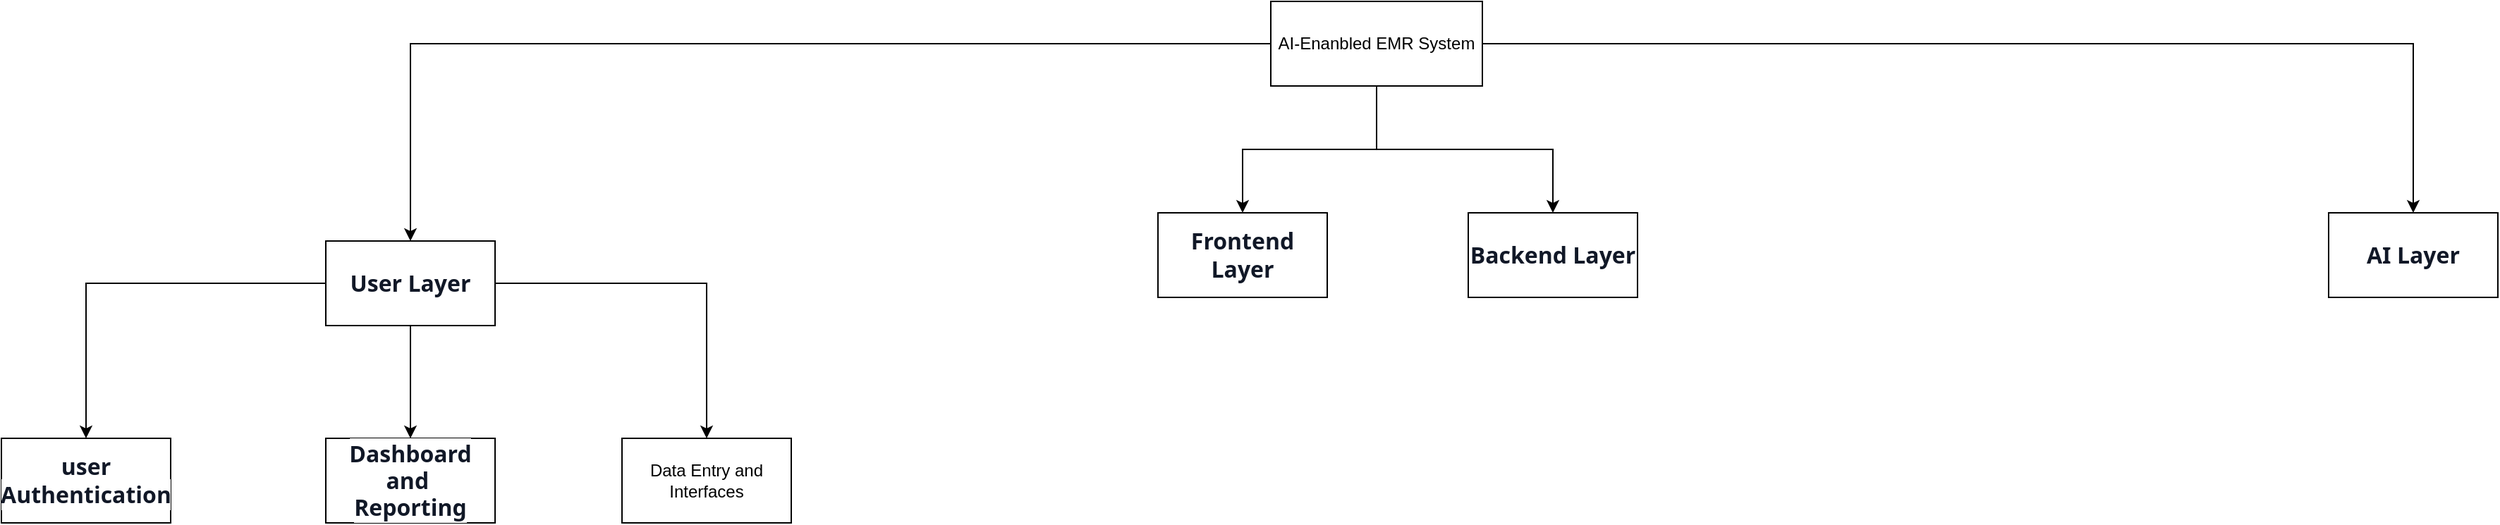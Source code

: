 <mxfile version="27.0.1" pages="4">
  <diagram name="Page-1" id="f5oIyjSyVtqlGqUXabTn">
    <mxGraphModel dx="2317" dy="661" grid="1" gridSize="10" guides="1" tooltips="1" connect="1" arrows="1" fold="1" page="1" pageScale="1" pageWidth="850" pageHeight="1100" math="0" shadow="0">
      <root>
        <mxCell id="0" />
        <mxCell id="1" parent="0" />
        <mxCell id="SGOqDGirDXT0O3qRioqo-2" style="edgeStyle=orthogonalEdgeStyle;rounded=0;orthogonalLoop=1;jettySize=auto;html=1;exitX=1;exitY=0.5;exitDx=0;exitDy=0;" edge="1" parent="1" source="SGOqDGirDXT0O3qRioqo-1">
          <mxGeometry relative="1" as="geometry">
            <mxPoint x="470.048" y="120" as="targetPoint" />
          </mxGeometry>
        </mxCell>
        <mxCell id="SGOqDGirDXT0O3qRioqo-12" style="edgeStyle=orthogonalEdgeStyle;rounded=0;orthogonalLoop=1;jettySize=auto;html=1;" edge="1" parent="1" source="SGOqDGirDXT0O3qRioqo-1" target="SGOqDGirDXT0O3qRioqo-6">
          <mxGeometry relative="1" as="geometry" />
        </mxCell>
        <mxCell id="SGOqDGirDXT0O3qRioqo-13" style="edgeStyle=orthogonalEdgeStyle;rounded=0;orthogonalLoop=1;jettySize=auto;html=1;entryX=0.5;entryY=0;entryDx=0;entryDy=0;" edge="1" parent="1" source="SGOqDGirDXT0O3qRioqo-1" target="SGOqDGirDXT0O3qRioqo-8">
          <mxGeometry relative="1" as="geometry" />
        </mxCell>
        <mxCell id="SGOqDGirDXT0O3qRioqo-14" style="edgeStyle=orthogonalEdgeStyle;rounded=0;orthogonalLoop=1;jettySize=auto;html=1;" edge="1" parent="1" source="SGOqDGirDXT0O3qRioqo-1" target="SGOqDGirDXT0O3qRioqo-10">
          <mxGeometry relative="1" as="geometry" />
        </mxCell>
        <mxCell id="SGOqDGirDXT0O3qRioqo-15" style="edgeStyle=orthogonalEdgeStyle;rounded=0;orthogonalLoop=1;jettySize=auto;html=1;" edge="1" parent="1" source="SGOqDGirDXT0O3qRioqo-1" target="SGOqDGirDXT0O3qRioqo-4">
          <mxGeometry relative="1" as="geometry" />
        </mxCell>
        <mxCell id="SGOqDGirDXT0O3qRioqo-1" value="AI-Enanbled EMR System" style="rounded=0;whiteSpace=wrap;html=1;" vertex="1" parent="1">
          <mxGeometry x="320" y="90" width="150" height="60" as="geometry" />
        </mxCell>
        <mxCell id="SGOqDGirDXT0O3qRioqo-17" value="" style="edgeStyle=orthogonalEdgeStyle;rounded=0;orthogonalLoop=1;jettySize=auto;html=1;" edge="1" parent="1" source="SGOqDGirDXT0O3qRioqo-4" target="SGOqDGirDXT0O3qRioqo-16">
          <mxGeometry relative="1" as="geometry" />
        </mxCell>
        <mxCell id="SGOqDGirDXT0O3qRioqo-19" value="" style="edgeStyle=orthogonalEdgeStyle;rounded=0;orthogonalLoop=1;jettySize=auto;html=1;" edge="1" parent="1" source="SGOqDGirDXT0O3qRioqo-4" target="SGOqDGirDXT0O3qRioqo-18">
          <mxGeometry relative="1" as="geometry" />
        </mxCell>
        <mxCell id="SGOqDGirDXT0O3qRioqo-22" value="" style="edgeStyle=orthogonalEdgeStyle;rounded=0;orthogonalLoop=1;jettySize=auto;html=1;" edge="1" parent="1" source="SGOqDGirDXT0O3qRioqo-4" target="SGOqDGirDXT0O3qRioqo-21">
          <mxGeometry relative="1" as="geometry" />
        </mxCell>
        <mxCell id="SGOqDGirDXT0O3qRioqo-4" value="&lt;span style=&quot;--tw-border-spacing-x: 0; --tw-border-spacing-y: 0; --tw-translate-x: 0; --tw-translate-y: 0; --tw-rotate: 0; --tw-skew-x: 0; --tw-skew-y: 0; --tw-scale-x: 1; --tw-scale-y: 1; --tw-pan-x: ; --tw-pan-y: ; --tw-pinch-zoom: ; --tw-scroll-snap-strictness: proximity; --tw-gradient-from-position: ; --tw-gradient-via-position: ; --tw-gradient-to-position: ; --tw-ordinal: ; --tw-slashed-zero: ; --tw-numeric-figure: ; --tw-numeric-spacing: ; --tw-numeric-fraction: ; --tw-ring-inset: ; --tw-ring-offset-width: 0px; --tw-ring-offset-color: #fff; --tw-ring-color: rgba(59,130,246,.5); --tw-ring-offset-shadow: 0 0 #0000; --tw-ring-shadow: 0 0 #0000; --tw-shadow: 0 0 #0000; --tw-shadow-colored: 0 0 #0000; --tw-blur: ; --tw-brightness: ; --tw-contrast: ; --tw-grayscale: ; --tw-hue-rotate: ; --tw-invert: ; --tw-saturate: ; --tw-sepia: ; --tw-drop-shadow: ; --tw-backdrop-blur: ; --tw-backdrop-brightness: ; --tw-backdrop-contrast: ; --tw-backdrop-grayscale: ; --tw-backdrop-hue-rotate: ; --tw-backdrop-invert: ; --tw-backdrop-opacity: ; --tw-backdrop-saturate: ; --tw-backdrop-sepia: ; --tw-contain-size: ; --tw-contain-layout: ; --tw-contain-paint: ; --tw-contain-style: ; box-sizing: border-box; border: 0px solid rgb(228, 228, 231); font-weight: 600; color: rgb(17, 24, 39); font-family: __Inter_d65c78, __Inter_Fallback_d65c78, ui-sans-serif, system-ui, sans-serif, &amp;quot;Apple Color Emoji&amp;quot;, &amp;quot;Segoe UI Emoji&amp;quot;, &amp;quot;Segoe UI Symbol&amp;quot;, &amp;quot;Noto Color Emoji&amp;quot;; font-size: 16px; text-align: left; background-color: rgb(255, 255, 255);&quot;&gt;User Layer&lt;/span&gt;" style="whiteSpace=wrap;html=1;rounded=0;" vertex="1" parent="1">
          <mxGeometry x="-350" y="260" width="120" height="60" as="geometry" />
        </mxCell>
        <mxCell id="SGOqDGirDXT0O3qRioqo-6" value="&lt;span style=&quot;--tw-border-spacing-x: 0; --tw-border-spacing-y: 0; --tw-translate-x: 0; --tw-translate-y: 0; --tw-rotate: 0; --tw-skew-x: 0; --tw-skew-y: 0; --tw-scale-x: 1; --tw-scale-y: 1; --tw-pan-x: ; --tw-pan-y: ; --tw-pinch-zoom: ; --tw-scroll-snap-strictness: proximity; --tw-gradient-from-position: ; --tw-gradient-via-position: ; --tw-gradient-to-position: ; --tw-ordinal: ; --tw-slashed-zero: ; --tw-numeric-figure: ; --tw-numeric-spacing: ; --tw-numeric-fraction: ; --tw-ring-inset: ; --tw-ring-offset-width: 0px; --tw-ring-offset-color: #fff; --tw-ring-color: rgba(59,130,246,.5); --tw-ring-offset-shadow: 0 0 #0000; --tw-ring-shadow: 0 0 #0000; --tw-shadow: 0 0 #0000; --tw-shadow-colored: 0 0 #0000; --tw-blur: ; --tw-brightness: ; --tw-contrast: ; --tw-grayscale: ; --tw-hue-rotate: ; --tw-invert: ; --tw-saturate: ; --tw-sepia: ; --tw-drop-shadow: ; --tw-backdrop-blur: ; --tw-backdrop-brightness: ; --tw-backdrop-contrast: ; --tw-backdrop-grayscale: ; --tw-backdrop-hue-rotate: ; --tw-backdrop-invert: ; --tw-backdrop-opacity: ; --tw-backdrop-saturate: ; --tw-backdrop-sepia: ; --tw-contain-size: ; --tw-contain-layout: ; --tw-contain-paint: ; --tw-contain-style: ; box-sizing: border-box; border: 0px solid rgb(228, 228, 231); font-weight: 600; color: rgb(17, 24, 39); font-family: __Inter_d65c78, __Inter_Fallback_d65c78, ui-sans-serif, system-ui, sans-serif, &amp;quot;Apple Color Emoji&amp;quot;, &amp;quot;Segoe UI Emoji&amp;quot;, &amp;quot;Segoe UI Symbol&amp;quot;, &amp;quot;Noto Color Emoji&amp;quot;; font-size: 16px; text-align: left; background-color: rgb(255, 255, 255);&quot;&gt;Frontend Layer&lt;/span&gt;" style="whiteSpace=wrap;html=1;rounded=0;" vertex="1" parent="1">
          <mxGeometry x="240" y="240" width="120" height="60" as="geometry" />
        </mxCell>
        <mxCell id="SGOqDGirDXT0O3qRioqo-8" value="&lt;span style=&quot;--tw-border-spacing-x: 0; --tw-border-spacing-y: 0; --tw-translate-x: 0; --tw-translate-y: 0; --tw-rotate: 0; --tw-skew-x: 0; --tw-skew-y: 0; --tw-scale-x: 1; --tw-scale-y: 1; --tw-pan-x: ; --tw-pan-y: ; --tw-pinch-zoom: ; --tw-scroll-snap-strictness: proximity; --tw-gradient-from-position: ; --tw-gradient-via-position: ; --tw-gradient-to-position: ; --tw-ordinal: ; --tw-slashed-zero: ; --tw-numeric-figure: ; --tw-numeric-spacing: ; --tw-numeric-fraction: ; --tw-ring-inset: ; --tw-ring-offset-width: 0px; --tw-ring-offset-color: #fff; --tw-ring-color: rgba(59,130,246,.5); --tw-ring-offset-shadow: 0 0 #0000; --tw-ring-shadow: 0 0 #0000; --tw-shadow: 0 0 #0000; --tw-shadow-colored: 0 0 #0000; --tw-blur: ; --tw-brightness: ; --tw-contrast: ; --tw-grayscale: ; --tw-hue-rotate: ; --tw-invert: ; --tw-saturate: ; --tw-sepia: ; --tw-drop-shadow: ; --tw-backdrop-blur: ; --tw-backdrop-brightness: ; --tw-backdrop-contrast: ; --tw-backdrop-grayscale: ; --tw-backdrop-hue-rotate: ; --tw-backdrop-invert: ; --tw-backdrop-opacity: ; --tw-backdrop-saturate: ; --tw-backdrop-sepia: ; --tw-contain-size: ; --tw-contain-layout: ; --tw-contain-paint: ; --tw-contain-style: ; box-sizing: border-box; border: 0px solid rgb(228, 228, 231); font-weight: 600; color: rgb(17, 24, 39); font-family: __Inter_d65c78, __Inter_Fallback_d65c78, ui-sans-serif, system-ui, sans-serif, &amp;quot;Apple Color Emoji&amp;quot;, &amp;quot;Segoe UI Emoji&amp;quot;, &amp;quot;Segoe UI Symbol&amp;quot;, &amp;quot;Noto Color Emoji&amp;quot;; font-size: 16px; text-align: left; background-color: rgb(255, 255, 255);&quot;&gt;Backend Layer&lt;/span&gt;" style="whiteSpace=wrap;html=1;rounded=0;" vertex="1" parent="1">
          <mxGeometry x="460" y="240" width="120" height="60" as="geometry" />
        </mxCell>
        <mxCell id="SGOqDGirDXT0O3qRioqo-10" value="&lt;span style=&quot;--tw-border-spacing-x: 0; --tw-border-spacing-y: 0; --tw-translate-x: 0; --tw-translate-y: 0; --tw-rotate: 0; --tw-skew-x: 0; --tw-skew-y: 0; --tw-scale-x: 1; --tw-scale-y: 1; --tw-pan-x: ; --tw-pan-y: ; --tw-pinch-zoom: ; --tw-scroll-snap-strictness: proximity; --tw-gradient-from-position: ; --tw-gradient-via-position: ; --tw-gradient-to-position: ; --tw-ordinal: ; --tw-slashed-zero: ; --tw-numeric-figure: ; --tw-numeric-spacing: ; --tw-numeric-fraction: ; --tw-ring-inset: ; --tw-ring-offset-width: 0px; --tw-ring-offset-color: #fff; --tw-ring-color: rgba(59,130,246,.5); --tw-ring-offset-shadow: 0 0 #0000; --tw-ring-shadow: 0 0 #0000; --tw-shadow: 0 0 #0000; --tw-shadow-colored: 0 0 #0000; --tw-blur: ; --tw-brightness: ; --tw-contrast: ; --tw-grayscale: ; --tw-hue-rotate: ; --tw-invert: ; --tw-saturate: ; --tw-sepia: ; --tw-drop-shadow: ; --tw-backdrop-blur: ; --tw-backdrop-brightness: ; --tw-backdrop-contrast: ; --tw-backdrop-grayscale: ; --tw-backdrop-hue-rotate: ; --tw-backdrop-invert: ; --tw-backdrop-opacity: ; --tw-backdrop-saturate: ; --tw-backdrop-sepia: ; --tw-contain-size: ; --tw-contain-layout: ; --tw-contain-paint: ; --tw-contain-style: ; box-sizing: border-box; border: 0px solid rgb(228, 228, 231); font-weight: 600; color: rgb(17, 24, 39); font-family: __Inter_d65c78, __Inter_Fallback_d65c78, ui-sans-serif, system-ui, sans-serif, &amp;quot;Apple Color Emoji&amp;quot;, &amp;quot;Segoe UI Emoji&amp;quot;, &amp;quot;Segoe UI Symbol&amp;quot;, &amp;quot;Noto Color Emoji&amp;quot;; font-size: 16px; text-align: left; background-color: rgb(255, 255, 255);&quot;&gt;AI Layer&lt;/span&gt;" style="whiteSpace=wrap;html=1;rounded=0;" vertex="1" parent="1">
          <mxGeometry x="1070" y="240" width="120" height="60" as="geometry" />
        </mxCell>
        <mxCell id="SGOqDGirDXT0O3qRioqo-16" value="&lt;span style=&quot;--tw-border-spacing-x: 0; --tw-border-spacing-y: 0; --tw-translate-x: 0; --tw-translate-y: 0; --tw-rotate: 0; --tw-skew-x: 0; --tw-skew-y: 0; --tw-scale-x: 1; --tw-scale-y: 1; --tw-pan-x: ; --tw-pan-y: ; --tw-pinch-zoom: ; --tw-scroll-snap-strictness: proximity; --tw-gradient-from-position: ; --tw-gradient-via-position: ; --tw-gradient-to-position: ; --tw-ordinal: ; --tw-slashed-zero: ; --tw-numeric-figure: ; --tw-numeric-spacing: ; --tw-numeric-fraction: ; --tw-ring-inset: ; --tw-ring-offset-width: 0px; --tw-ring-offset-color: light-dark(#fff, #000000); --tw-ring-color: light-dark(rgba(59,130,246,.5), #4c89ec); --tw-ring-offset-shadow: 0 0 #0000; --tw-ring-shadow: 0 0 #0000; --tw-shadow: 0 0 #0000; --tw-shadow-colored: 0 0 #0000; --tw-blur: ; --tw-brightness: ; --tw-contrast: ; --tw-grayscale: ; --tw-hue-rotate: ; --tw-invert: ; --tw-saturate: ; --tw-sepia: ; --tw-drop-shadow: ; --tw-backdrop-blur: ; --tw-backdrop-brightness: ; --tw-backdrop-contrast: ; --tw-backdrop-grayscale: ; --tw-backdrop-hue-rotate: ; --tw-backdrop-invert: ; --tw-backdrop-opacity: ; --tw-backdrop-saturate: ; --tw-backdrop-sepia: ; --tw-contain-size: ; --tw-contain-layout: ; --tw-contain-paint: ; --tw-contain-style: ; box-sizing: border-box; border: 0px solid rgb(228, 228, 231); font-weight: 600; color: rgb(17, 24, 39); font-family: __Inter_d65c78, __Inter_Fallback_d65c78, ui-sans-serif, system-ui, sans-serif, &amp;quot;Apple Color Emoji&amp;quot;, &amp;quot;Segoe UI Emoji&amp;quot;, &amp;quot;Segoe UI Symbol&amp;quot;, &amp;quot;Noto Color Emoji&amp;quot;; font-size: 16px; text-align: left; background-color: rgb(255, 255, 255);&quot;&gt;user Authentication&lt;/span&gt;" style="whiteSpace=wrap;html=1;rounded=0;" vertex="1" parent="1">
          <mxGeometry x="-580" y="400" width="120" height="60" as="geometry" />
        </mxCell>
        <mxCell id="SGOqDGirDXT0O3qRioqo-18" value="&lt;span style=&quot;--tw-border-spacing-x: 0; --tw-border-spacing-y: 0; --tw-translate-x: 0; --tw-translate-y: 0; --tw-rotate: 0; --tw-skew-x: 0; --tw-skew-y: 0; --tw-scale-x: 1; --tw-scale-y: 1; --tw-pan-x: ; --tw-pan-y: ; --tw-pinch-zoom: ; --tw-scroll-snap-strictness: proximity; --tw-gradient-from-position: ; --tw-gradient-via-position: ; --tw-gradient-to-position: ; --tw-ordinal: ; --tw-slashed-zero: ; --tw-numeric-figure: ; --tw-numeric-spacing: ; --tw-numeric-fraction: ; --tw-ring-inset: ; --tw-ring-offset-width: 0px; --tw-ring-offset-color: light-dark(#fff, #000000); --tw-ring-color: light-dark(rgba(59,130,246,.5), #4c89ec); --tw-ring-offset-shadow: 0 0 #0000; --tw-ring-shadow: 0 0 #0000; --tw-shadow: 0 0 #0000; --tw-shadow-colored: 0 0 #0000; --tw-blur: ; --tw-brightness: ; --tw-contrast: ; --tw-grayscale: ; --tw-hue-rotate: ; --tw-invert: ; --tw-saturate: ; --tw-sepia: ; --tw-drop-shadow: ; --tw-backdrop-blur: ; --tw-backdrop-brightness: ; --tw-backdrop-contrast: ; --tw-backdrop-grayscale: ; --tw-backdrop-hue-rotate: ; --tw-backdrop-invert: ; --tw-backdrop-opacity: ; --tw-backdrop-saturate: ; --tw-backdrop-sepia: ; --tw-contain-size: ; --tw-contain-layout: ; --tw-contain-paint: ; --tw-contain-style: ; box-sizing: border-box; border: 0px solid rgb(228, 228, 231); font-weight: 600; color: rgb(17, 24, 39); font-family: __Inter_d65c78, __Inter_Fallback_d65c78, ui-sans-serif, system-ui, sans-serif, &amp;quot;Apple Color Emoji&amp;quot;, &amp;quot;Segoe UI Emoji&amp;quot;, &amp;quot;Segoe UI Symbol&amp;quot;, &amp;quot;Noto Color Emoji&amp;quot;; font-size: 16px; text-align: left; background-color: rgb(255, 255, 255);&quot;&gt;Dashboard and&amp;nbsp; Reporting&lt;/span&gt;" style="whiteSpace=wrap;html=1;rounded=0;" vertex="1" parent="1">
          <mxGeometry x="-350" y="400" width="120" height="60" as="geometry" />
        </mxCell>
        <mxCell id="SGOqDGirDXT0O3qRioqo-21" value="Data Entry and Interfaces" style="whiteSpace=wrap;html=1;rounded=0;" vertex="1" parent="1">
          <mxGeometry x="-140" y="400" width="120" height="60" as="geometry" />
        </mxCell>
      </root>
    </mxGraphModel>
  </diagram>
  <diagram id="ky4qOZ3AzZWuDzjLv5Ex" name="Page-2">
    <mxGraphModel dx="3775" dy="1872" grid="1" gridSize="10" guides="1" tooltips="1" connect="1" arrows="1" fold="1" page="1" pageScale="1" pageWidth="850" pageHeight="1100" math="0" shadow="0">
      <root>
        <mxCell id="0" />
        <mxCell id="1" parent="0" />
        <mxCell id="Ndxd8SOKxyI8qGX8Y5Bf-8" value="" style="edgeStyle=orthogonalEdgeStyle;rounded=0;orthogonalLoop=1;jettySize=auto;html=1;" edge="1" parent="1" source="Ndxd8SOKxyI8qGX8Y5Bf-1" target="Ndxd8SOKxyI8qGX8Y5Bf-7">
          <mxGeometry relative="1" as="geometry" />
        </mxCell>
        <mxCell id="Ndxd8SOKxyI8qGX8Y5Bf-47" style="edgeStyle=orthogonalEdgeStyle;rounded=0;orthogonalLoop=1;jettySize=auto;html=1;exitX=0.5;exitY=1;exitDx=0;exitDy=0;entryX=0.5;entryY=0;entryDx=0;entryDy=0;" edge="1" parent="1" source="Ndxd8SOKxyI8qGX8Y5Bf-1" target="Ndxd8SOKxyI8qGX8Y5Bf-3">
          <mxGeometry relative="1" as="geometry">
            <mxPoint x="-480" y="100.0" as="targetPoint" />
          </mxGeometry>
        </mxCell>
        <mxCell id="Ndxd8SOKxyI8qGX8Y5Bf-48" style="edgeStyle=orthogonalEdgeStyle;rounded=0;orthogonalLoop=1;jettySize=auto;html=1;exitX=0.5;exitY=1;exitDx=0;exitDy=0;entryX=0.5;entryY=0;entryDx=0;entryDy=0;" edge="1" parent="1" source="Ndxd8SOKxyI8qGX8Y5Bf-1" target="Ndxd8SOKxyI8qGX8Y5Bf-5">
          <mxGeometry relative="1" as="geometry">
            <mxPoint x="1070" y="50" as="targetPoint" />
          </mxGeometry>
        </mxCell>
        <mxCell id="Ndxd8SOKxyI8qGX8Y5Bf-1" value="AI-Enabled EMR System" style="rounded=1;whiteSpace=wrap;html=1;" vertex="1" parent="1">
          <mxGeometry x="170" y="-350" width="140" height="60" as="geometry" />
        </mxCell>
        <mxCell id="Ndxd8SOKxyI8qGX8Y5Bf-14" value="" style="edgeStyle=orthogonalEdgeStyle;rounded=0;orthogonalLoop=1;jettySize=auto;html=1;" edge="1" parent="1" source="Ndxd8SOKxyI8qGX8Y5Bf-3" target="Ndxd8SOKxyI8qGX8Y5Bf-13">
          <mxGeometry relative="1" as="geometry" />
        </mxCell>
        <mxCell id="Ndxd8SOKxyI8qGX8Y5Bf-16" value="" style="edgeStyle=orthogonalEdgeStyle;rounded=0;orthogonalLoop=1;jettySize=auto;html=1;" edge="1" parent="1" source="Ndxd8SOKxyI8qGX8Y5Bf-3" target="Ndxd8SOKxyI8qGX8Y5Bf-15">
          <mxGeometry relative="1" as="geometry" />
        </mxCell>
        <mxCell id="Ndxd8SOKxyI8qGX8Y5Bf-18" value="" style="edgeStyle=orthogonalEdgeStyle;rounded=0;orthogonalLoop=1;jettySize=auto;html=1;" edge="1" parent="1" source="Ndxd8SOKxyI8qGX8Y5Bf-3" target="Ndxd8SOKxyI8qGX8Y5Bf-17">
          <mxGeometry relative="1" as="geometry" />
        </mxCell>
        <mxCell id="Ndxd8SOKxyI8qGX8Y5Bf-19" value="" style="edgeStyle=orthogonalEdgeStyle;rounded=0;orthogonalLoop=1;jettySize=auto;html=1;" edge="1" parent="1" source="Ndxd8SOKxyI8qGX8Y5Bf-3" target="Ndxd8SOKxyI8qGX8Y5Bf-17">
          <mxGeometry relative="1" as="geometry" />
        </mxCell>
        <mxCell id="Ndxd8SOKxyI8qGX8Y5Bf-21" value="" style="edgeStyle=orthogonalEdgeStyle;rounded=0;orthogonalLoop=1;jettySize=auto;html=1;" edge="1" parent="1" source="Ndxd8SOKxyI8qGX8Y5Bf-3" target="Ndxd8SOKxyI8qGX8Y5Bf-20">
          <mxGeometry relative="1" as="geometry" />
        </mxCell>
        <mxCell id="Ndxd8SOKxyI8qGX8Y5Bf-23" value="" style="edgeStyle=orthogonalEdgeStyle;rounded=0;orthogonalLoop=1;jettySize=auto;html=1;" edge="1" parent="1" source="Ndxd8SOKxyI8qGX8Y5Bf-3" target="Ndxd8SOKxyI8qGX8Y5Bf-22">
          <mxGeometry relative="1" as="geometry" />
        </mxCell>
        <mxCell id="Ndxd8SOKxyI8qGX8Y5Bf-3" value="Admin Portal" style="whiteSpace=wrap;html=1;rounded=1;" vertex="1" parent="1">
          <mxGeometry x="-630" y="70" width="120" height="60" as="geometry" />
        </mxCell>
        <mxCell id="Ndxd8SOKxyI8qGX8Y5Bf-36" value="" style="edgeStyle=orthogonalEdgeStyle;rounded=0;orthogonalLoop=1;jettySize=auto;html=1;" edge="1" parent="1" source="Ndxd8SOKxyI8qGX8Y5Bf-5" target="Ndxd8SOKxyI8qGX8Y5Bf-35">
          <mxGeometry relative="1" as="geometry" />
        </mxCell>
        <mxCell id="Ndxd8SOKxyI8qGX8Y5Bf-38" value="" style="edgeStyle=orthogonalEdgeStyle;rounded=0;orthogonalLoop=1;jettySize=auto;html=1;" edge="1" parent="1" source="Ndxd8SOKxyI8qGX8Y5Bf-5" target="Ndxd8SOKxyI8qGX8Y5Bf-37">
          <mxGeometry relative="1" as="geometry" />
        </mxCell>
        <mxCell id="Ndxd8SOKxyI8qGX8Y5Bf-40" value="" style="edgeStyle=orthogonalEdgeStyle;rounded=0;orthogonalLoop=1;jettySize=auto;html=1;" edge="1" parent="1" source="Ndxd8SOKxyI8qGX8Y5Bf-5" target="Ndxd8SOKxyI8qGX8Y5Bf-39">
          <mxGeometry relative="1" as="geometry" />
        </mxCell>
        <mxCell id="Ndxd8SOKxyI8qGX8Y5Bf-42" value="" style="edgeStyle=orthogonalEdgeStyle;rounded=0;orthogonalLoop=1;jettySize=auto;html=1;" edge="1" parent="1" source="Ndxd8SOKxyI8qGX8Y5Bf-5" target="Ndxd8SOKxyI8qGX8Y5Bf-41">
          <mxGeometry relative="1" as="geometry" />
        </mxCell>
        <mxCell id="Ndxd8SOKxyI8qGX8Y5Bf-44" value="" style="edgeStyle=orthogonalEdgeStyle;rounded=0;orthogonalLoop=1;jettySize=auto;html=1;" edge="1" parent="1" source="Ndxd8SOKxyI8qGX8Y5Bf-5" target="Ndxd8SOKxyI8qGX8Y5Bf-43">
          <mxGeometry relative="1" as="geometry" />
        </mxCell>
        <mxCell id="Ndxd8SOKxyI8qGX8Y5Bf-46" value="" style="edgeStyle=orthogonalEdgeStyle;rounded=0;orthogonalLoop=1;jettySize=auto;html=1;" edge="1" parent="1" source="Ndxd8SOKxyI8qGX8Y5Bf-5" target="Ndxd8SOKxyI8qGX8Y5Bf-45">
          <mxGeometry relative="1" as="geometry" />
        </mxCell>
        <mxCell id="Ndxd8SOKxyI8qGX8Y5Bf-5" value="Doctor Portal" style="whiteSpace=wrap;html=1;rounded=1;" vertex="1" parent="1">
          <mxGeometry x="1170" y="70" width="120" height="60" as="geometry" />
        </mxCell>
        <mxCell id="Ndxd8SOKxyI8qGX8Y5Bf-25" value="" style="edgeStyle=orthogonalEdgeStyle;rounded=0;orthogonalLoop=1;jettySize=auto;html=1;" edge="1" parent="1" source="Ndxd8SOKxyI8qGX8Y5Bf-7" target="Ndxd8SOKxyI8qGX8Y5Bf-24">
          <mxGeometry relative="1" as="geometry" />
        </mxCell>
        <mxCell id="Ndxd8SOKxyI8qGX8Y5Bf-27" value="" style="edgeStyle=orthogonalEdgeStyle;rounded=0;orthogonalLoop=1;jettySize=auto;html=1;" edge="1" parent="1" source="Ndxd8SOKxyI8qGX8Y5Bf-7" target="Ndxd8SOKxyI8qGX8Y5Bf-26">
          <mxGeometry relative="1" as="geometry" />
        </mxCell>
        <mxCell id="Ndxd8SOKxyI8qGX8Y5Bf-29" value="" style="edgeStyle=orthogonalEdgeStyle;rounded=0;orthogonalLoop=1;jettySize=auto;html=1;" edge="1" parent="1" source="Ndxd8SOKxyI8qGX8Y5Bf-7" target="Ndxd8SOKxyI8qGX8Y5Bf-28">
          <mxGeometry relative="1" as="geometry" />
        </mxCell>
        <mxCell id="Ndxd8SOKxyI8qGX8Y5Bf-31" value="" style="edgeStyle=orthogonalEdgeStyle;rounded=0;orthogonalLoop=1;jettySize=auto;html=1;" edge="1" parent="1" source="Ndxd8SOKxyI8qGX8Y5Bf-7" target="Ndxd8SOKxyI8qGX8Y5Bf-30">
          <mxGeometry relative="1" as="geometry" />
        </mxCell>
        <mxCell id="Ndxd8SOKxyI8qGX8Y5Bf-34" value="" style="edgeStyle=orthogonalEdgeStyle;rounded=0;orthogonalLoop=1;jettySize=auto;html=1;" edge="1" parent="1" source="Ndxd8SOKxyI8qGX8Y5Bf-7" target="Ndxd8SOKxyI8qGX8Y5Bf-33">
          <mxGeometry relative="1" as="geometry" />
        </mxCell>
        <mxCell id="Ndxd8SOKxyI8qGX8Y5Bf-7" value="Patient Portal" style="whiteSpace=wrap;html=1;rounded=1;" vertex="1" parent="1">
          <mxGeometry x="180" y="70" width="120" height="60" as="geometry" />
        </mxCell>
        <mxCell id="Ndxd8SOKxyI8qGX8Y5Bf-13" value="User Management" style="whiteSpace=wrap;html=1;rounded=1;" vertex="1" parent="1">
          <mxGeometry x="-910" y="280" width="120" height="60" as="geometry" />
        </mxCell>
        <mxCell id="Ndxd8SOKxyI8qGX8Y5Bf-15" value="Access Control" style="whiteSpace=wrap;html=1;rounded=1;" vertex="1" parent="1">
          <mxGeometry x="-770" y="280" width="120" height="60" as="geometry" />
        </mxCell>
        <mxCell id="Ndxd8SOKxyI8qGX8Y5Bf-17" value="Approve Patient Data Requests" style="whiteSpace=wrap;html=1;rounded=1;" vertex="1" parent="1">
          <mxGeometry x="-630" y="280" width="120" height="60" as="geometry" />
        </mxCell>
        <mxCell id="Ndxd8SOKxyI8qGX8Y5Bf-20" value="Register new patient" style="whiteSpace=wrap;html=1;rounded=1;" vertex="1" parent="1">
          <mxGeometry x="-485" y="280" width="120" height="60" as="geometry" />
        </mxCell>
        <mxCell id="Ndxd8SOKxyI8qGX8Y5Bf-22" value="Assign doctor access to records" style="whiteSpace=wrap;html=1;rounded=1;" vertex="1" parent="1">
          <mxGeometry x="-340" y="280" width="120" height="60" as="geometry" />
        </mxCell>
        <mxCell id="Ndxd8SOKxyI8qGX8Y5Bf-24" value="Request Data Addition" style="whiteSpace=wrap;html=1;rounded=1;" vertex="1" parent="1">
          <mxGeometry x="180" y="280" width="120" height="60" as="geometry" />
        </mxCell>
        <mxCell id="Ndxd8SOKxyI8qGX8Y5Bf-26" value="View allergies, medications&amp;nbsp;" style="whiteSpace=wrap;html=1;rounded=1;" vertex="1" parent="1">
          <mxGeometry x="330" y="280" width="120" height="60" as="geometry" />
        </mxCell>
        <mxCell id="Ndxd8SOKxyI8qGX8Y5Bf-28" value="View Medical History" style="whiteSpace=wrap;html=1;rounded=1;" vertex="1" parent="1">
          <mxGeometry x="-130" y="280" width="120" height="60" as="geometry" />
        </mxCell>
        <mxCell id="Ndxd8SOKxyI8qGX8Y5Bf-30" value="Request new Appointment" style="whiteSpace=wrap;html=1;rounded=1;" vertex="1" parent="1">
          <mxGeometry x="30" y="280" width="120" height="60" as="geometry" />
        </mxCell>
        <mxCell id="Ndxd8SOKxyI8qGX8Y5Bf-33" value="Chatbot for Assistance" style="whiteSpace=wrap;html=1;rounded=1;" vertex="1" parent="1">
          <mxGeometry x="480" y="280" width="120" height="60" as="geometry" />
        </mxCell>
        <mxCell id="Ndxd8SOKxyI8qGX8Y5Bf-35" value="View and Update patient records" style="whiteSpace=wrap;html=1;rounded=1;" vertex="1" parent="1">
          <mxGeometry x="750" y="280" width="120" height="60" as="geometry" />
        </mxCell>
        <mxCell id="Ndxd8SOKxyI8qGX8Y5Bf-37" value="AI- Powered Patient History summarization" style="whiteSpace=wrap;html=1;rounded=1;" vertex="1" parent="1">
          <mxGeometry x="920" y="280" width="120" height="60" as="geometry" />
        </mxCell>
        <mxCell id="Ndxd8SOKxyI8qGX8Y5Bf-39" value="Create new examination and medical records" style="whiteSpace=wrap;html=1;rounded=1;" vertex="1" parent="1">
          <mxGeometry x="1090" y="280" width="120" height="60" as="geometry" />
        </mxCell>
        <mxCell id="Ndxd8SOKxyI8qGX8Y5Bf-41" value="AI-Powered X-ray/Image Analysis" style="whiteSpace=wrap;html=1;rounded=1;" vertex="1" parent="1">
          <mxGeometry x="1260" y="280" width="120" height="60" as="geometry" />
        </mxCell>
        <mxCell id="Ndxd8SOKxyI8qGX8Y5Bf-43" value="Review Lab Results, Prescriptions" style="whiteSpace=wrap;html=1;rounded=1;" vertex="1" parent="1">
          <mxGeometry x="1420" y="280" width="120" height="60" as="geometry" />
        </mxCell>
        <mxCell id="Ndxd8SOKxyI8qGX8Y5Bf-45" value="Chatbot for quick Query and Recommendations" style="whiteSpace=wrap;html=1;rounded=1;" vertex="1" parent="1">
          <mxGeometry x="1590" y="280" width="120" height="60" as="geometry" />
        </mxCell>
      </root>
    </mxGraphModel>
  </diagram>
  <diagram id="kWnhmrMBQurovNdripnK" name="Page-3">
    <mxGraphModel dx="2562" dy="1872" grid="1" gridSize="10" guides="1" tooltips="1" connect="1" arrows="1" fold="1" page="1" pageScale="1" pageWidth="850" pageHeight="1100" math="0" shadow="0">
      <root>
        <mxCell id="0" />
        <mxCell id="1" parent="0" />
        <mxCell id="Ag48U4sQw-ucjDmq0Y9a-59" style="edgeStyle=orthogonalEdgeStyle;rounded=0;orthogonalLoop=1;jettySize=auto;html=1;exitX=1;exitY=0.5;exitDx=0;exitDy=0;entryX=0;entryY=0.5;entryDx=0;entryDy=0;" edge="1" parent="1" source="Ag48U4sQw-ucjDmq0Y9a-3" target="Ag48U4sQw-ucjDmq0Y9a-54">
          <mxGeometry relative="1" as="geometry" />
        </mxCell>
        <mxCell id="Ag48U4sQw-ucjDmq0Y9a-3" value="Patient" style="rounded=0;whiteSpace=wrap;html=1;" vertex="1" parent="1">
          <mxGeometry x="-350" y="-440" width="120" height="60" as="geometry" />
        </mxCell>
        <mxCell id="Ag48U4sQw-ucjDmq0Y9a-4" value="Admin" style="rounded=0;whiteSpace=wrap;html=1;" vertex="1" parent="1">
          <mxGeometry x="50" y="220" width="120" height="60" as="geometry" />
        </mxCell>
        <mxCell id="Ag48U4sQw-ucjDmq0Y9a-6" value="Doctor" style="rounded=0;whiteSpace=wrap;html=1;" vertex="1" parent="1">
          <mxGeometry x="1100" y="-440" width="120" height="60" as="geometry" />
        </mxCell>
        <mxCell id="Ag48U4sQw-ucjDmq0Y9a-7" value="Lab-Test" style="rounded=0;whiteSpace=wrap;html=1;" vertex="1" parent="1">
          <mxGeometry x="40" y="720" width="120" height="60" as="geometry" />
        </mxCell>
        <mxCell id="Ag48U4sQw-ucjDmq0Y9a-8" value="Medicine" style="rounded=0;whiteSpace=wrap;html=1;" vertex="1" parent="1">
          <mxGeometry x="40" y="610" width="120" height="60" as="geometry" />
        </mxCell>
        <mxCell id="Ag48U4sQw-ucjDmq0Y9a-9" value="Prescription" style="rounded=0;whiteSpace=wrap;html=1;" vertex="1" parent="1">
          <mxGeometry x="50" y="510" width="120" height="60" as="geometry" />
        </mxCell>
        <mxCell id="Ag48U4sQw-ucjDmq0Y9a-10" value="Bill" style="rounded=0;whiteSpace=wrap;html=1;" vertex="1" parent="1">
          <mxGeometry x="290" y="510" width="120" height="60" as="geometry" />
        </mxCell>
        <mxCell id="Ag48U4sQw-ucjDmq0Y9a-11" value="&lt;span style=&quot;box-sizing: border-box; border: 0px solid rgb(229, 231, 235); scrollbar-color: auto; scrollbar-width: auto; --tw-border-spacing-x: 0; --tw-border-spacing-y: 0; --tw-translate-x: 0; --tw-translate-y: 0; --tw-rotate: 0; --tw-skew-x: 0; --tw-skew-y: 0; --tw-scale-x: 1; --tw-scale-y: 1; --tw-pan-x: ; --tw-pan-y: ; --tw-pinch-zoom: ; --tw-scroll-snap-strictness: proximity; --tw-gradient-from-position: ; --tw-gradient-via-position: ; --tw-gradient-to-position: ; --tw-ordinal: ; --tw-slashed-zero: ; --tw-numeric-figure: ; --tw-numeric-spacing: ; --tw-numeric-fraction: ; --tw-ring-inset: ; --tw-ring-offset-width: 0px; --tw-ring-offset-color: #fff; --tw-ring-color: rgb(59 130 246/0.5); --tw-ring-offset-shadow: 0 0 #0000; --tw-ring-shadow: 0 0 #0000; --tw-shadow: 0 0 #0000; --tw-shadow-colored: 0 0 #0000; --tw-blur: ; --tw-brightness: ; --tw-contrast: ; --tw-grayscale: ; --tw-hue-rotate: ; --tw-invert: ; --tw-saturate: ; --tw-sepia: ; --tw-drop-shadow: ; --tw-backdrop-blur: ; --tw-backdrop-brightness: ; --tw-backdrop-contrast: ; --tw-backdrop-grayscale: ; --tw-backdrop-hue-rotate: ; --tw-backdrop-invert: ; --tw-backdrop-opacity: ; --tw-backdrop-saturate: ; --tw-backdrop-sepia: ; --tw-contain-size: ; --tw-contain-layout: ; --tw-contain-paint: ; --tw-contain-style: ; color: oklch(0.304 0.04 213.681); font-family: fkGroteskNeue, &amp;quot;fkGroteskNeue Fallback&amp;quot;, ui-sans-serif, system-ui, -apple-system, BlinkMacSystemFont, &amp;quot;Segoe UI&amp;quot;, Roboto, &amp;quot;Helvetica Neue&amp;quot;, Arial, &amp;quot;Noto Sans&amp;quot;, sans-serif, &amp;quot;Apple Color Emoji&amp;quot;, &amp;quot;Segoe UI Emoji&amp;quot;, &amp;quot;Segoe UI Symbol&amp;quot;, &amp;quot;Noto Color Emoji&amp;quot;; font-size: 14px; text-align: start; background-color: oklch(0.99 0.004 106.471);&quot;&gt;DoctorID&lt;/span&gt;" style="ellipse;whiteSpace=wrap;html=1;" vertex="1" parent="1">
          <mxGeometry x="-170" y="120" width="120" height="80" as="geometry" />
        </mxCell>
        <mxCell id="Ag48U4sQw-ucjDmq0Y9a-12" value="&lt;span style=&quot;box-sizing: border-box; border: 0px solid rgb(229, 231, 235); scrollbar-color: auto; scrollbar-width: auto; --tw-border-spacing-x: 0; --tw-border-spacing-y: 0; --tw-translate-x: 0; --tw-translate-y: 0; --tw-rotate: 0; --tw-skew-x: 0; --tw-skew-y: 0; --tw-scale-x: 1; --tw-scale-y: 1; --tw-pan-x: ; --tw-pan-y: ; --tw-pinch-zoom: ; --tw-scroll-snap-strictness: proximity; --tw-gradient-from-position: ; --tw-gradient-via-position: ; --tw-gradient-to-position: ; --tw-ordinal: ; --tw-slashed-zero: ; --tw-numeric-figure: ; --tw-numeric-spacing: ; --tw-numeric-fraction: ; --tw-ring-inset: ; --tw-ring-offset-width: 0px; --tw-ring-offset-color: #fff; --tw-ring-color: rgb(59 130 246/0.5); --tw-ring-offset-shadow: 0 0 #0000; --tw-ring-shadow: 0 0 #0000; --tw-shadow: 0 0 #0000; --tw-shadow-colored: 0 0 #0000; --tw-blur: ; --tw-brightness: ; --tw-contrast: ; --tw-grayscale: ; --tw-hue-rotate: ; --tw-invert: ; --tw-saturate: ; --tw-sepia: ; --tw-drop-shadow: ; --tw-backdrop-blur: ; --tw-backdrop-brightness: ; --tw-backdrop-contrast: ; --tw-backdrop-grayscale: ; --tw-backdrop-hue-rotate: ; --tw-backdrop-invert: ; --tw-backdrop-opacity: ; --tw-backdrop-saturate: ; --tw-backdrop-sepia: ; --tw-contain-size: ; --tw-contain-layout: ; --tw-contain-paint: ; --tw-contain-style: ; color: oklch(0.304 0.04 213.681); font-family: fkGroteskNeue, &amp;quot;fkGroteskNeue Fallback&amp;quot;, ui-sans-serif, system-ui, -apple-system, BlinkMacSystemFont, &amp;quot;Segoe UI&amp;quot;, Roboto, &amp;quot;Helvetica Neue&amp;quot;, Arial, &amp;quot;Noto Sans&amp;quot;, sans-serif, &amp;quot;Apple Color Emoji&amp;quot;, &amp;quot;Segoe UI Emoji&amp;quot;, &amp;quot;Segoe UI Symbol&amp;quot;, &amp;quot;Noto Color Emoji&amp;quot;; font-size: 14px; text-align: start; background-color: oklch(0.99 0.004 106.471);&quot;&gt;PharmacyID&lt;/span&gt;" style="ellipse;whiteSpace=wrap;html=1;" vertex="1" parent="1">
          <mxGeometry x="-180" y="400" width="120" height="80" as="geometry" />
        </mxCell>
        <mxCell id="Ag48U4sQw-ucjDmq0Y9a-13" value="&lt;span style=&quot;box-sizing: border-box; border: 0px solid rgb(229, 231, 235); scrollbar-color: auto; scrollbar-width: auto; --tw-border-spacing-x: 0; --tw-border-spacing-y: 0; --tw-translate-x: 0; --tw-translate-y: 0; --tw-rotate: 0; --tw-skew-x: 0; --tw-skew-y: 0; --tw-scale-x: 1; --tw-scale-y: 1; --tw-pan-x: ; --tw-pan-y: ; --tw-pinch-zoom: ; --tw-scroll-snap-strictness: proximity; --tw-gradient-from-position: ; --tw-gradient-via-position: ; --tw-gradient-to-position: ; --tw-ordinal: ; --tw-slashed-zero: ; --tw-numeric-figure: ; --tw-numeric-spacing: ; --tw-numeric-fraction: ; --tw-ring-inset: ; --tw-ring-offset-width: 0px; --tw-ring-offset-color: #fff; --tw-ring-color: rgb(59 130 246/0.5); --tw-ring-offset-shadow: 0 0 #0000; --tw-ring-shadow: 0 0 #0000; --tw-shadow: 0 0 #0000; --tw-shadow-colored: 0 0 #0000; --tw-blur: ; --tw-brightness: ; --tw-contrast: ; --tw-grayscale: ; --tw-hue-rotate: ; --tw-invert: ; --tw-saturate: ; --tw-sepia: ; --tw-drop-shadow: ; --tw-backdrop-blur: ; --tw-backdrop-brightness: ; --tw-backdrop-contrast: ; --tw-backdrop-grayscale: ; --tw-backdrop-hue-rotate: ; --tw-backdrop-invert: ; --tw-backdrop-opacity: ; --tw-backdrop-saturate: ; --tw-backdrop-sepia: ; --tw-contain-size: ; --tw-contain-layout: ; --tw-contain-paint: ; --tw-contain-style: ; color: oklch(0.304 0.04 213.681); font-family: fkGroteskNeue, &amp;quot;fkGroteskNeue Fallback&amp;quot;, ui-sans-serif, system-ui, -apple-system, BlinkMacSystemFont, &amp;quot;Segoe UI&amp;quot;, Roboto, &amp;quot;Helvetica Neue&amp;quot;, Arial, &amp;quot;Noto Sans&amp;quot;, sans-serif, &amp;quot;Apple Color Emoji&amp;quot;, &amp;quot;Segoe UI Emoji&amp;quot;, &amp;quot;Segoe UI Symbol&amp;quot;, &amp;quot;Noto Color Emoji&amp;quot;; font-size: 14px; text-align: start; background-color: oklch(0.99 0.004 106.471);&quot;&gt;AdminID&lt;/span&gt;" style="ellipse;whiteSpace=wrap;html=1;" vertex="1" parent="1">
          <mxGeometry x="-190" y="310" width="120" height="80" as="geometry" />
        </mxCell>
        <mxCell id="Ag48U4sQw-ucjDmq0Y9a-15" value="&lt;span style=&quot;box-sizing: border-box; border: 0px solid rgb(229, 231, 235); scrollbar-color: auto; scrollbar-width: auto; --tw-border-spacing-x: 0; --tw-border-spacing-y: 0; --tw-translate-x: 0; --tw-translate-y: 0; --tw-rotate: 0; --tw-skew-x: 0; --tw-skew-y: 0; --tw-scale-x: 1; --tw-scale-y: 1; --tw-pan-x: ; --tw-pan-y: ; --tw-pinch-zoom: ; --tw-scroll-snap-strictness: proximity; --tw-gradient-from-position: ; --tw-gradient-via-position: ; --tw-gradient-to-position: ; --tw-ordinal: ; --tw-slashed-zero: ; --tw-numeric-figure: ; --tw-numeric-spacing: ; --tw-numeric-fraction: ; --tw-ring-inset: ; --tw-ring-offset-width: 0px; --tw-ring-offset-color: #fff; --tw-ring-color: rgb(59 130 246/0.5); --tw-ring-offset-shadow: 0 0 #0000; --tw-ring-shadow: 0 0 #0000; --tw-shadow: 0 0 #0000; --tw-shadow-colored: 0 0 #0000; --tw-blur: ; --tw-brightness: ; --tw-contrast: ; --tw-grayscale: ; --tw-hue-rotate: ; --tw-invert: ; --tw-saturate: ; --tw-sepia: ; --tw-drop-shadow: ; --tw-backdrop-blur: ; --tw-backdrop-brightness: ; --tw-backdrop-contrast: ; --tw-backdrop-grayscale: ; --tw-backdrop-hue-rotate: ; --tw-backdrop-invert: ; --tw-backdrop-opacity: ; --tw-backdrop-saturate: ; --tw-backdrop-sepia: ; --tw-contain-size: ; --tw-contain-layout: ; --tw-contain-paint: ; --tw-contain-style: ; color: oklch(0.304 0.04 213.681); font-family: fkGroteskNeue, &amp;quot;fkGroteskNeue Fallback&amp;quot;, ui-sans-serif, system-ui, -apple-system, BlinkMacSystemFont, &amp;quot;Segoe UI&amp;quot;, Roboto, &amp;quot;Helvetica Neue&amp;quot;, Arial, &amp;quot;Noto Sans&amp;quot;, sans-serif, &amp;quot;Apple Color Emoji&amp;quot;, &amp;quot;Segoe UI Emoji&amp;quot;, &amp;quot;Segoe UI Symbol&amp;quot;, &amp;quot;Noto Color Emoji&amp;quot;; font-size: 14px; text-align: start; background-color: oklch(0.99 0.004 106.471);&quot;&gt;AppointmentID&lt;/span&gt;" style="ellipse;whiteSpace=wrap;html=1;" vertex="1" parent="1">
          <mxGeometry x="-160" y="200" width="120" height="80" as="geometry" />
        </mxCell>
        <mxCell id="Ag48U4sQw-ucjDmq0Y9a-16" value="&lt;span style=&quot;box-sizing: border-box; border: 0px solid rgb(229, 231, 235); scrollbar-color: auto; scrollbar-width: auto; --tw-border-spacing-x: 0; --tw-border-spacing-y: 0; --tw-translate-x: 0; --tw-translate-y: 0; --tw-rotate: 0; --tw-skew-x: 0; --tw-skew-y: 0; --tw-scale-x: 1; --tw-scale-y: 1; --tw-pan-x: ; --tw-pan-y: ; --tw-pinch-zoom: ; --tw-scroll-snap-strictness: proximity; --tw-gradient-from-position: ; --tw-gradient-via-position: ; --tw-gradient-to-position: ; --tw-ordinal: ; --tw-slashed-zero: ; --tw-numeric-figure: ; --tw-numeric-spacing: ; --tw-numeric-fraction: ; --tw-ring-inset: ; --tw-ring-offset-width: 0px; --tw-ring-offset-color: #fff; --tw-ring-color: rgb(59 130 246/0.5); --tw-ring-offset-shadow: 0 0 #0000; --tw-ring-shadow: 0 0 #0000; --tw-shadow: 0 0 #0000; --tw-shadow-colored: 0 0 #0000; --tw-blur: ; --tw-brightness: ; --tw-contrast: ; --tw-grayscale: ; --tw-hue-rotate: ; --tw-invert: ; --tw-saturate: ; --tw-sepia: ; --tw-drop-shadow: ; --tw-backdrop-blur: ; --tw-backdrop-brightness: ; --tw-backdrop-contrast: ; --tw-backdrop-grayscale: ; --tw-backdrop-hue-rotate: ; --tw-backdrop-invert: ; --tw-backdrop-opacity: ; --tw-backdrop-saturate: ; --tw-backdrop-sepia: ; --tw-contain-size: ; --tw-contain-layout: ; --tw-contain-paint: ; --tw-contain-style: ; color: oklch(0.304 0.04 213.681); font-family: fkGroteskNeue, &amp;quot;fkGroteskNeue Fallback&amp;quot;, ui-sans-serif, system-ui, -apple-system, BlinkMacSystemFont, &amp;quot;Segoe UI&amp;quot;, Roboto, &amp;quot;Helvetica Neue&amp;quot;, Arial, &amp;quot;Noto Sans&amp;quot;, sans-serif, &amp;quot;Apple Color Emoji&amp;quot;, &amp;quot;Segoe UI Emoji&amp;quot;, &amp;quot;Segoe UI Symbol&amp;quot;, &amp;quot;Noto Color Emoji&amp;quot;; font-size: 14px; text-align: start; background-color: oklch(0.99 0.004 106.471);&quot;&gt;PrescriptionID&lt;/span&gt;" style="ellipse;whiteSpace=wrap;html=1;" vertex="1" parent="1">
          <mxGeometry x="-170" y="500" width="120" height="80" as="geometry" />
        </mxCell>
        <mxCell id="Ag48U4sQw-ucjDmq0Y9a-17" value="&lt;span style=&quot;box-sizing: border-box; border: 0px solid rgb(229, 231, 235); scrollbar-color: auto; scrollbar-width: auto; --tw-border-spacing-x: 0; --tw-border-spacing-y: 0; --tw-translate-x: 0; --tw-translate-y: 0; --tw-rotate: 0; --tw-skew-x: 0; --tw-skew-y: 0; --tw-scale-x: 1; --tw-scale-y: 1; --tw-pan-x: ; --tw-pan-y: ; --tw-pinch-zoom: ; --tw-scroll-snap-strictness: proximity; --tw-gradient-from-position: ; --tw-gradient-via-position: ; --tw-gradient-to-position: ; --tw-ordinal: ; --tw-slashed-zero: ; --tw-numeric-figure: ; --tw-numeric-spacing: ; --tw-numeric-fraction: ; --tw-ring-inset: ; --tw-ring-offset-width: 0px; --tw-ring-offset-color: #fff; --tw-ring-color: rgb(59 130 246/0.5); --tw-ring-offset-shadow: 0 0 #0000; --tw-ring-shadow: 0 0 #0000; --tw-shadow: 0 0 #0000; --tw-shadow-colored: 0 0 #0000; --tw-blur: ; --tw-brightness: ; --tw-contrast: ; --tw-grayscale: ; --tw-hue-rotate: ; --tw-invert: ; --tw-saturate: ; --tw-sepia: ; --tw-drop-shadow: ; --tw-backdrop-blur: ; --tw-backdrop-brightness: ; --tw-backdrop-contrast: ; --tw-backdrop-grayscale: ; --tw-backdrop-hue-rotate: ; --tw-backdrop-invert: ; --tw-backdrop-opacity: ; --tw-backdrop-saturate: ; --tw-backdrop-sepia: ; --tw-contain-size: ; --tw-contain-layout: ; --tw-contain-paint: ; --tw-contain-style: ; color: oklch(0.304 0.04 213.681); font-family: fkGroteskNeue, &amp;quot;fkGroteskNeue Fallback&amp;quot;, ui-sans-serif, system-ui, -apple-system, BlinkMacSystemFont, &amp;quot;Segoe UI&amp;quot;, Roboto, &amp;quot;Helvetica Neue&amp;quot;, Arial, &amp;quot;Noto Sans&amp;quot;, sans-serif, &amp;quot;Apple Color Emoji&amp;quot;, &amp;quot;Segoe UI Emoji&amp;quot;, &amp;quot;Segoe UI Symbol&amp;quot;, &amp;quot;Noto Color Emoji&amp;quot;; font-size: 14px; text-align: start; background-color: oklch(0.99 0.004 106.471);&quot;&gt;BillID&lt;/span&gt;" style="ellipse;whiteSpace=wrap;html=1;" vertex="1" parent="1">
          <mxGeometry x="730" y="230" width="120" height="80" as="geometry" />
        </mxCell>
        <mxCell id="Ag48U4sQw-ucjDmq0Y9a-19" value="&lt;span style=&quot;box-sizing: border-box; border: 0px solid rgb(229, 231, 235); scrollbar-color: auto; scrollbar-width: auto; --tw-border-spacing-x: 0; --tw-border-spacing-y: 0; --tw-translate-x: 0; --tw-translate-y: 0; --tw-rotate: 0; --tw-skew-x: 0; --tw-skew-y: 0; --tw-scale-x: 1; --tw-scale-y: 1; --tw-pan-x: ; --tw-pan-y: ; --tw-pinch-zoom: ; --tw-scroll-snap-strictness: proximity; --tw-gradient-from-position: ; --tw-gradient-via-position: ; --tw-gradient-to-position: ; --tw-ordinal: ; --tw-slashed-zero: ; --tw-numeric-figure: ; --tw-numeric-spacing: ; --tw-numeric-fraction: ; --tw-ring-inset: ; --tw-ring-offset-width: 0px; --tw-ring-offset-color: #fff; --tw-ring-color: rgb(59 130 246/0.5); --tw-ring-offset-shadow: 0 0 #0000; --tw-ring-shadow: 0 0 #0000; --tw-shadow: 0 0 #0000; --tw-shadow-colored: 0 0 #0000; --tw-blur: ; --tw-brightness: ; --tw-contrast: ; --tw-grayscale: ; --tw-hue-rotate: ; --tw-invert: ; --tw-saturate: ; --tw-sepia: ; --tw-drop-shadow: ; --tw-backdrop-blur: ; --tw-backdrop-brightness: ; --tw-backdrop-contrast: ; --tw-backdrop-grayscale: ; --tw-backdrop-hue-rotate: ; --tw-backdrop-invert: ; --tw-backdrop-opacity: ; --tw-backdrop-saturate: ; --tw-backdrop-sepia: ; --tw-contain-size: ; --tw-contain-layout: ; --tw-contain-paint: ; --tw-contain-style: ; color: oklch(0.304 0.04 213.681); font-family: fkGroteskNeue, &amp;quot;fkGroteskNeue Fallback&amp;quot;, ui-sans-serif, system-ui, -apple-system, BlinkMacSystemFont, &amp;quot;Segoe UI&amp;quot;, Roboto, &amp;quot;Helvetica Neue&amp;quot;, Arial, &amp;quot;Noto Sans&amp;quot;, sans-serif, &amp;quot;Apple Color Emoji&amp;quot;, &amp;quot;Segoe UI Emoji&amp;quot;, &amp;quot;Segoe UI Symbol&amp;quot;, &amp;quot;Noto Color Emoji&amp;quot;; font-size: 14px; text-align: start; background-color: oklch(0.99 0.004 106.471);&quot;&gt;LabTestID&lt;/span&gt;" style="ellipse;whiteSpace=wrap;html=1;" vertex="1" parent="1">
          <mxGeometry x="-170" y="820" width="120" height="80" as="geometry" />
        </mxCell>
        <mxCell id="Ag48U4sQw-ucjDmq0Y9a-20" value="&lt;span style=&quot;box-sizing: border-box; border: 0px solid rgb(229, 231, 235); scrollbar-color: auto; scrollbar-width: auto; --tw-border-spacing-x: 0; --tw-border-spacing-y: 0; --tw-translate-x: 0; --tw-translate-y: 0; --tw-rotate: 0; --tw-skew-x: 0; --tw-skew-y: 0; --tw-scale-x: 1; --tw-scale-y: 1; --tw-pan-x: ; --tw-pan-y: ; --tw-pinch-zoom: ; --tw-scroll-snap-strictness: proximity; --tw-gradient-from-position: ; --tw-gradient-via-position: ; --tw-gradient-to-position: ; --tw-ordinal: ; --tw-slashed-zero: ; --tw-numeric-figure: ; --tw-numeric-spacing: ; --tw-numeric-fraction: ; --tw-ring-inset: ; --tw-ring-offset-width: 0px; --tw-ring-offset-color: #fff; --tw-ring-color: rgb(59 130 246/0.5); --tw-ring-offset-shadow: 0 0 #0000; --tw-ring-shadow: 0 0 #0000; --tw-shadow: 0 0 #0000; --tw-shadow-colored: 0 0 #0000; --tw-blur: ; --tw-brightness: ; --tw-contrast: ; --tw-grayscale: ; --tw-hue-rotate: ; --tw-invert: ; --tw-saturate: ; --tw-sepia: ; --tw-drop-shadow: ; --tw-backdrop-blur: ; --tw-backdrop-brightness: ; --tw-backdrop-contrast: ; --tw-backdrop-grayscale: ; --tw-backdrop-hue-rotate: ; --tw-backdrop-invert: ; --tw-backdrop-opacity: ; --tw-backdrop-saturate: ; --tw-backdrop-sepia: ; --tw-contain-size: ; --tw-contain-layout: ; --tw-contain-paint: ; --tw-contain-style: ; color: oklch(0.304 0.04 213.681); font-family: fkGroteskNeue, &amp;quot;fkGroteskNeue Fallback&amp;quot;, ui-sans-serif, system-ui, -apple-system, BlinkMacSystemFont, &amp;quot;Segoe UI&amp;quot;, Roboto, &amp;quot;Helvetica Neue&amp;quot;, Arial, &amp;quot;Noto Sans&amp;quot;, sans-serif, &amp;quot;Apple Color Emoji&amp;quot;, &amp;quot;Segoe UI Emoji&amp;quot;, &amp;quot;Segoe UI Symbol&amp;quot;, &amp;quot;Noto Color Emoji&amp;quot;; font-size: 14px; text-align: start; background-color: oklch(0.99 0.004 106.471);&quot;&gt;UserID&lt;/span&gt;" style="ellipse;whiteSpace=wrap;html=1;" vertex="1" parent="1">
          <mxGeometry x="710" y="30" width="120" height="80" as="geometry" />
        </mxCell>
        <mxCell id="Ag48U4sQw-ucjDmq0Y9a-21" value="&lt;span style=&quot;box-sizing: border-box; border: 0px solid rgb(229, 231, 235); scrollbar-color: auto; scrollbar-width: auto; --tw-border-spacing-x: 0; --tw-border-spacing-y: 0; --tw-translate-x: 0; --tw-translate-y: 0; --tw-rotate: 0; --tw-skew-x: 0; --tw-skew-y: 0; --tw-scale-x: 1; --tw-scale-y: 1; --tw-pan-x: ; --tw-pan-y: ; --tw-pinch-zoom: ; --tw-scroll-snap-strictness: proximity; --tw-gradient-from-position: ; --tw-gradient-via-position: ; --tw-gradient-to-position: ; --tw-ordinal: ; --tw-slashed-zero: ; --tw-numeric-figure: ; --tw-numeric-spacing: ; --tw-numeric-fraction: ; --tw-ring-inset: ; --tw-ring-offset-width: 0px; --tw-ring-offset-color: #fff; --tw-ring-color: rgb(59 130 246/0.5); --tw-ring-offset-shadow: 0 0 #0000; --tw-ring-shadow: 0 0 #0000; --tw-shadow: 0 0 #0000; --tw-shadow-colored: 0 0 #0000; --tw-blur: ; --tw-brightness: ; --tw-contrast: ; --tw-grayscale: ; --tw-hue-rotate: ; --tw-invert: ; --tw-saturate: ; --tw-sepia: ; --tw-drop-shadow: ; --tw-backdrop-blur: ; --tw-backdrop-brightness: ; --tw-backdrop-contrast: ; --tw-backdrop-grayscale: ; --tw-backdrop-hue-rotate: ; --tw-backdrop-invert: ; --tw-backdrop-opacity: ; --tw-backdrop-saturate: ; --tw-backdrop-sepia: ; --tw-contain-size: ; --tw-contain-layout: ; --tw-contain-paint: ; --tw-contain-style: ; color: oklch(0.304 0.04 213.681); font-family: fkGroteskNeue, &amp;quot;fkGroteskNeue Fallback&amp;quot;, ui-sans-serif, system-ui, -apple-system, BlinkMacSystemFont, &amp;quot;Segoe UI&amp;quot;, Roboto, &amp;quot;Helvetica Neue&amp;quot;, Arial, &amp;quot;Noto Sans&amp;quot;, sans-serif, &amp;quot;Apple Color Emoji&amp;quot;, &amp;quot;Segoe UI Emoji&amp;quot;, &amp;quot;Segoe UI Symbol&amp;quot;, &amp;quot;Noto Color Emoji&amp;quot;; font-size: 14px; text-align: start; background-color: oklch(0.99 0.004 106.471);&quot;&gt;LabOrderID&lt;/span&gt;" style="ellipse;whiteSpace=wrap;html=1;" vertex="1" parent="1">
          <mxGeometry x="470" y="340" width="120" height="80" as="geometry" />
        </mxCell>
        <mxCell id="Ag48U4sQw-ucjDmq0Y9a-22" value="&lt;span style=&quot;box-sizing: border-box; border: 0px solid rgb(229, 231, 235); scrollbar-color: auto; scrollbar-width: auto; --tw-border-spacing-x: 0; --tw-border-spacing-y: 0; --tw-translate-x: 0; --tw-translate-y: 0; --tw-rotate: 0; --tw-skew-x: 0; --tw-skew-y: 0; --tw-scale-x: 1; --tw-scale-y: 1; --tw-pan-x: ; --tw-pan-y: ; --tw-pinch-zoom: ; --tw-scroll-snap-strictness: proximity; --tw-gradient-from-position: ; --tw-gradient-via-position: ; --tw-gradient-to-position: ; --tw-ordinal: ; --tw-slashed-zero: ; --tw-numeric-figure: ; --tw-numeric-spacing: ; --tw-numeric-fraction: ; --tw-ring-inset: ; --tw-ring-offset-width: 0px; --tw-ring-offset-color: #fff; --tw-ring-color: rgb(59 130 246/0.5); --tw-ring-offset-shadow: 0 0 #0000; --tw-ring-shadow: 0 0 #0000; --tw-shadow: 0 0 #0000; --tw-shadow-colored: 0 0 #0000; --tw-blur: ; --tw-brightness: ; --tw-contrast: ; --tw-grayscale: ; --tw-hue-rotate: ; --tw-invert: ; --tw-saturate: ; --tw-sepia: ; --tw-drop-shadow: ; --tw-backdrop-blur: ; --tw-backdrop-brightness: ; --tw-backdrop-contrast: ; --tw-backdrop-grayscale: ; --tw-backdrop-hue-rotate: ; --tw-backdrop-invert: ; --tw-backdrop-opacity: ; --tw-backdrop-saturate: ; --tw-backdrop-sepia: ; --tw-contain-size: ; --tw-contain-layout: ; --tw-contain-paint: ; --tw-contain-style: ; color: oklch(0.304 0.04 213.681); font-family: fkGroteskNeue, &amp;quot;fkGroteskNeue Fallback&amp;quot;, ui-sans-serif, system-ui, -apple-system, BlinkMacSystemFont, &amp;quot;Segoe UI&amp;quot;, Roboto, &amp;quot;Helvetica Neue&amp;quot;, Arial, &amp;quot;Noto Sans&amp;quot;, sans-serif, &amp;quot;Apple Color Emoji&amp;quot;, &amp;quot;Segoe UI Emoji&amp;quot;, &amp;quot;Segoe UI Symbol&amp;quot;, &amp;quot;Noto Color Emoji&amp;quot;; font-size: 14px; text-align: start; background-color: oklch(0.99 0.004 106.471);&quot;&gt;InventoryID&lt;/span&gt;" style="ellipse;whiteSpace=wrap;html=1;" vertex="1" parent="1">
          <mxGeometry x="730" y="130" width="120" height="80" as="geometry" />
        </mxCell>
        <mxCell id="Ag48U4sQw-ucjDmq0Y9a-24" value="&lt;span style=&quot;box-sizing: border-box; border: 0px solid rgb(229, 231, 235); scrollbar-color: auto; scrollbar-width: auto; --tw-border-spacing-x: 0; --tw-border-spacing-y: 0; --tw-translate-x: 0; --tw-translate-y: 0; --tw-rotate: 0; --tw-skew-x: 0; --tw-skew-y: 0; --tw-scale-x: 1; --tw-scale-y: 1; --tw-pan-x: ; --tw-pan-y: ; --tw-pinch-zoom: ; --tw-scroll-snap-strictness: proximity; --tw-gradient-from-position: ; --tw-gradient-via-position: ; --tw-gradient-to-position: ; --tw-ordinal: ; --tw-slashed-zero: ; --tw-numeric-figure: ; --tw-numeric-spacing: ; --tw-numeric-fraction: ; --tw-ring-inset: ; --tw-ring-offset-width: 0px; --tw-ring-offset-color: #fff; --tw-ring-color: rgb(59 130 246/0.5); --tw-ring-offset-shadow: 0 0 #0000; --tw-ring-shadow: 0 0 #0000; --tw-shadow: 0 0 #0000; --tw-shadow-colored: 0 0 #0000; --tw-blur: ; --tw-brightness: ; --tw-contrast: ; --tw-grayscale: ; --tw-hue-rotate: ; --tw-invert: ; --tw-saturate: ; --tw-sepia: ; --tw-drop-shadow: ; --tw-backdrop-blur: ; --tw-backdrop-brightness: ; --tw-backdrop-contrast: ; --tw-backdrop-grayscale: ; --tw-backdrop-hue-rotate: ; --tw-backdrop-invert: ; --tw-backdrop-opacity: ; --tw-backdrop-saturate: ; --tw-backdrop-sepia: ; --tw-contain-size: ; --tw-contain-layout: ; --tw-contain-paint: ; --tw-contain-style: ; color: oklch(0.304 0.04 213.681); font-family: fkGroteskNeue, &amp;quot;fkGroteskNeue Fallback&amp;quot;, ui-sans-serif, system-ui, -apple-system, BlinkMacSystemFont, &amp;quot;Segoe UI&amp;quot;, Roboto, &amp;quot;Helvetica Neue&amp;quot;, Arial, &amp;quot;Noto Sans&amp;quot;, sans-serif, &amp;quot;Apple Color Emoji&amp;quot;, &amp;quot;Segoe UI Emoji&amp;quot;, &amp;quot;Segoe UI Symbol&amp;quot;, &amp;quot;Noto Color Emoji&amp;quot;; font-size: 14px; text-align: start; background-color: oklch(0.99 0.004 106.471);&quot;&gt;LabResult&lt;/span&gt;" style="rounded=0;whiteSpace=wrap;html=1;" vertex="1" parent="1">
          <mxGeometry x="40" y="830" width="120" height="60" as="geometry" />
        </mxCell>
        <mxCell id="Ag48U4sQw-ucjDmq0Y9a-26" value="&lt;span style=&quot;box-sizing: border-box; border: 0px solid rgb(229, 231, 235); scrollbar-color: auto; scrollbar-width: auto; --tw-border-spacing-x: 0; --tw-border-spacing-y: 0; --tw-translate-x: 0; --tw-translate-y: 0; --tw-rotate: 0; --tw-skew-x: 0; --tw-skew-y: 0; --tw-scale-x: 1; --tw-scale-y: 1; --tw-pan-x: ; --tw-pan-y: ; --tw-pinch-zoom: ; --tw-scroll-snap-strictness: proximity; --tw-gradient-from-position: ; --tw-gradient-via-position: ; --tw-gradient-to-position: ; --tw-ordinal: ; --tw-slashed-zero: ; --tw-numeric-figure: ; --tw-numeric-spacing: ; --tw-numeric-fraction: ; --tw-ring-inset: ; --tw-ring-offset-width: 0px; --tw-ring-offset-color: #fff; --tw-ring-color: rgb(59 130 246/0.5); --tw-ring-offset-shadow: 0 0 #0000; --tw-ring-shadow: 0 0 #0000; --tw-shadow: 0 0 #0000; --tw-shadow-colored: 0 0 #0000; --tw-blur: ; --tw-brightness: ; --tw-contrast: ; --tw-grayscale: ; --tw-hue-rotate: ; --tw-invert: ; --tw-saturate: ; --tw-sepia: ; --tw-drop-shadow: ; --tw-backdrop-blur: ; --tw-backdrop-brightness: ; --tw-backdrop-contrast: ; --tw-backdrop-grayscale: ; --tw-backdrop-hue-rotate: ; --tw-backdrop-invert: ; --tw-backdrop-opacity: ; --tw-backdrop-saturate: ; --tw-backdrop-sepia: ; --tw-contain-size: ; --tw-contain-layout: ; --tw-contain-paint: ; --tw-contain-style: ; color: oklch(0.304 0.04 213.681); font-family: fkGroteskNeue, &amp;quot;fkGroteskNeue Fallback&amp;quot;, ui-sans-serif, system-ui, -apple-system, BlinkMacSystemFont, &amp;quot;Segoe UI&amp;quot;, Roboto, &amp;quot;Helvetica Neue&amp;quot;, Arial, &amp;quot;Noto Sans&amp;quot;, sans-serif, &amp;quot;Apple Color Emoji&amp;quot;, &amp;quot;Segoe UI Emoji&amp;quot;, &amp;quot;Segoe UI Symbol&amp;quot;, &amp;quot;Noto Color Emoji&amp;quot;; font-size: 14px; text-align: start; background-color: oklch(0.99 0.004 106.471);&quot;&gt;Billing&lt;/span&gt;" style="rounded=0;whiteSpace=wrap;html=1;" vertex="1" parent="1">
          <mxGeometry x="900" y="220" width="120" height="60" as="geometry" />
        </mxCell>
        <mxCell id="Ag48U4sQw-ucjDmq0Y9a-27" value="&lt;span style=&quot;box-sizing: border-box; border: 0px solid rgb(229, 231, 235); scrollbar-color: auto; scrollbar-width: auto; --tw-border-spacing-x: 0; --tw-border-spacing-y: 0; --tw-translate-x: 0; --tw-translate-y: 0; --tw-rotate: 0; --tw-skew-x: 0; --tw-skew-y: 0; --tw-scale-x: 1; --tw-scale-y: 1; --tw-pan-x: ; --tw-pan-y: ; --tw-pinch-zoom: ; --tw-scroll-snap-strictness: proximity; --tw-gradient-from-position: ; --tw-gradient-via-position: ; --tw-gradient-to-position: ; --tw-ordinal: ; --tw-slashed-zero: ; --tw-numeric-figure: ; --tw-numeric-spacing: ; --tw-numeric-fraction: ; --tw-ring-inset: ; --tw-ring-offset-width: 0px; --tw-ring-offset-color: #fff; --tw-ring-color: rgb(59 130 246/0.5); --tw-ring-offset-shadow: 0 0 #0000; --tw-ring-shadow: 0 0 #0000; --tw-shadow: 0 0 #0000; --tw-shadow-colored: 0 0 #0000; --tw-blur: ; --tw-brightness: ; --tw-contrast: ; --tw-grayscale: ; --tw-hue-rotate: ; --tw-invert: ; --tw-saturate: ; --tw-sepia: ; --tw-drop-shadow: ; --tw-backdrop-blur: ; --tw-backdrop-brightness: ; --tw-backdrop-contrast: ; --tw-backdrop-grayscale: ; --tw-backdrop-hue-rotate: ; --tw-backdrop-invert: ; --tw-backdrop-opacity: ; --tw-backdrop-saturate: ; --tw-backdrop-sepia: ; --tw-contain-size: ; --tw-contain-layout: ; --tw-contain-paint: ; --tw-contain-style: ; color: oklch(0.304 0.04 213.681); font-family: fkGroteskNeue, &amp;quot;fkGroteskNeue Fallback&amp;quot;, ui-sans-serif, system-ui, -apple-system, BlinkMacSystemFont, &amp;quot;Segoe UI&amp;quot;, Roboto, &amp;quot;Helvetica Neue&amp;quot;, Arial, &amp;quot;Noto Sans&amp;quot;, sans-serif, &amp;quot;Apple Color Emoji&amp;quot;, &amp;quot;Segoe UI Emoji&amp;quot;, &amp;quot;Segoe UI Symbol&amp;quot;, &amp;quot;Noto Color Emoji&amp;quot;; font-size: 14px; text-align: start; background-color: oklch(0.99 0.004 106.471);&quot;&gt;Inventory&lt;/span&gt;" style="rounded=0;whiteSpace=wrap;html=1;" vertex="1" parent="1">
          <mxGeometry x="900" y="120" width="120" height="60" as="geometry" />
        </mxCell>
        <mxCell id="Ag48U4sQw-ucjDmq0Y9a-28" value="&lt;span style=&quot;box-sizing: border-box; border: 0px solid rgb(229, 231, 235); scrollbar-color: auto; scrollbar-width: auto; --tw-border-spacing-x: 0; --tw-border-spacing-y: 0; --tw-translate-x: 0; --tw-translate-y: 0; --tw-rotate: 0; --tw-skew-x: 0; --tw-skew-y: 0; --tw-scale-x: 1; --tw-scale-y: 1; --tw-pan-x: ; --tw-pan-y: ; --tw-pinch-zoom: ; --tw-scroll-snap-strictness: proximity; --tw-gradient-from-position: ; --tw-gradient-via-position: ; --tw-gradient-to-position: ; --tw-ordinal: ; --tw-slashed-zero: ; --tw-numeric-figure: ; --tw-numeric-spacing: ; --tw-numeric-fraction: ; --tw-ring-inset: ; --tw-ring-offset-width: 0px; --tw-ring-offset-color: #fff; --tw-ring-color: rgb(59 130 246/0.5); --tw-ring-offset-shadow: 0 0 #0000; --tw-ring-shadow: 0 0 #0000; --tw-shadow: 0 0 #0000; --tw-shadow-colored: 0 0 #0000; --tw-blur: ; --tw-brightness: ; --tw-contrast: ; --tw-grayscale: ; --tw-hue-rotate: ; --tw-invert: ; --tw-saturate: ; --tw-sepia: ; --tw-drop-shadow: ; --tw-backdrop-blur: ; --tw-backdrop-brightness: ; --tw-backdrop-contrast: ; --tw-backdrop-grayscale: ; --tw-backdrop-hue-rotate: ; --tw-backdrop-invert: ; --tw-backdrop-opacity: ; --tw-backdrop-saturate: ; --tw-backdrop-sepia: ; --tw-contain-size: ; --tw-contain-layout: ; --tw-contain-paint: ; --tw-contain-style: ; color: oklch(0.304 0.04 213.681); font-family: fkGroteskNeue, &amp;quot;fkGroteskNeue Fallback&amp;quot;, ui-sans-serif, system-ui, -apple-system, BlinkMacSystemFont, &amp;quot;Segoe UI&amp;quot;, Roboto, &amp;quot;Helvetica Neue&amp;quot;, Arial, &amp;quot;Noto Sans&amp;quot;, sans-serif, &amp;quot;Apple Color Emoji&amp;quot;, &amp;quot;Segoe UI Emoji&amp;quot;, &amp;quot;Segoe UI Symbol&amp;quot;, &amp;quot;Noto Color Emoji&amp;quot;; font-size: 14px; text-align: start; background-color: oklch(0.99 0.004 106.471);&quot;&gt;User&lt;/span&gt;" style="rounded=0;whiteSpace=wrap;html=1;" vertex="1" parent="1">
          <mxGeometry x="900" y="30" width="120" height="60" as="geometry" />
        </mxCell>
        <mxCell id="Ag48U4sQw-ucjDmq0Y9a-29" value="Pharmacy" style="rounded=0;whiteSpace=wrap;html=1;" vertex="1" parent="1">
          <mxGeometry x="50" y="420" width="120" height="60" as="geometry" />
        </mxCell>
        <mxCell id="Ag48U4sQw-ucjDmq0Y9a-30" value="&lt;span style=&quot;box-sizing: border-box; border: 0px solid rgb(229, 231, 235); scrollbar-color: auto; scrollbar-width: auto; --tw-border-spacing-x: 0; --tw-border-spacing-y: 0; --tw-translate-x: 0; --tw-translate-y: 0; --tw-rotate: 0; --tw-skew-x: 0; --tw-skew-y: 0; --tw-scale-x: 1; --tw-scale-y: 1; --tw-pan-x: ; --tw-pan-y: ; --tw-pinch-zoom: ; --tw-scroll-snap-strictness: proximity; --tw-gradient-from-position: ; --tw-gradient-via-position: ; --tw-gradient-to-position: ; --tw-ordinal: ; --tw-slashed-zero: ; --tw-numeric-figure: ; --tw-numeric-spacing: ; --tw-numeric-fraction: ; --tw-ring-inset: ; --tw-ring-offset-width: 0px; --tw-ring-offset-color: #fff; --tw-ring-color: rgb(59 130 246/0.5); --tw-ring-offset-shadow: 0 0 #0000; --tw-ring-shadow: 0 0 #0000; --tw-shadow: 0 0 #0000; --tw-shadow-colored: 0 0 #0000; --tw-blur: ; --tw-brightness: ; --tw-contrast: ; --tw-grayscale: ; --tw-hue-rotate: ; --tw-invert: ; --tw-saturate: ; --tw-sepia: ; --tw-drop-shadow: ; --tw-backdrop-blur: ; --tw-backdrop-brightness: ; --tw-backdrop-contrast: ; --tw-backdrop-grayscale: ; --tw-backdrop-hue-rotate: ; --tw-backdrop-invert: ; --tw-backdrop-opacity: ; --tw-backdrop-saturate: ; --tw-backdrop-sepia: ; --tw-contain-size: ; --tw-contain-layout: ; --tw-contain-paint: ; --tw-contain-style: ; color: oklch(0.304 0.04 213.681); font-family: fkGroteskNeue, &amp;quot;fkGroteskNeue Fallback&amp;quot;, ui-sans-serif, system-ui, -apple-system, BlinkMacSystemFont, &amp;quot;Segoe UI&amp;quot;, Roboto, &amp;quot;Helvetica Neue&amp;quot;, Arial, &amp;quot;Noto Sans&amp;quot;, sans-serif, &amp;quot;Apple Color Emoji&amp;quot;, &amp;quot;Segoe UI Emoji&amp;quot;, &amp;quot;Segoe UI Symbol&amp;quot;, &amp;quot;Noto Color Emoji&amp;quot;; font-size: 14px; text-align: start; background-color: oklch(0.99 0.004 106.471);&quot;&gt;LabOrder&lt;/span&gt;" style="rounded=0;whiteSpace=wrap;html=1;" vertex="1" parent="1">
          <mxGeometry x="280" y="350" width="120" height="60" as="geometry" />
        </mxCell>
        <mxCell id="Ag48U4sQw-ucjDmq0Y9a-31" value="&lt;span style=&quot;box-sizing: border-box; border: 0px solid rgb(229, 231, 235); scrollbar-color: auto; scrollbar-width: auto; --tw-border-spacing-x: 0; --tw-border-spacing-y: 0; --tw-translate-x: 0; --tw-translate-y: 0; --tw-rotate: 0; --tw-skew-x: 0; --tw-skew-y: 0; --tw-scale-x: 1; --tw-scale-y: 1; --tw-pan-x: ; --tw-pan-y: ; --tw-pinch-zoom: ; --tw-scroll-snap-strictness: proximity; --tw-gradient-from-position: ; --tw-gradient-via-position: ; --tw-gradient-to-position: ; --tw-ordinal: ; --tw-slashed-zero: ; --tw-numeric-figure: ; --tw-numeric-spacing: ; --tw-numeric-fraction: ; --tw-ring-inset: ; --tw-ring-offset-width: 0px; --tw-ring-offset-color: #fff; --tw-ring-color: rgb(59 130 246/0.5); --tw-ring-offset-shadow: 0 0 #0000; --tw-ring-shadow: 0 0 #0000; --tw-shadow: 0 0 #0000; --tw-shadow-colored: 0 0 #0000; --tw-blur: ; --tw-brightness: ; --tw-contrast: ; --tw-grayscale: ; --tw-hue-rotate: ; --tw-invert: ; --tw-saturate: ; --tw-sepia: ; --tw-drop-shadow: ; --tw-backdrop-blur: ; --tw-backdrop-brightness: ; --tw-backdrop-contrast: ; --tw-backdrop-grayscale: ; --tw-backdrop-hue-rotate: ; --tw-backdrop-invert: ; --tw-backdrop-opacity: ; --tw-backdrop-saturate: ; --tw-backdrop-sepia: ; --tw-contain-size: ; --tw-contain-layout: ; --tw-contain-paint: ; --tw-contain-style: ; color: oklch(0.304 0.04 213.681); font-family: fkGroteskNeue, &amp;quot;fkGroteskNeue Fallback&amp;quot;, ui-sans-serif, system-ui, -apple-system, BlinkMacSystemFont, &amp;quot;Segoe UI&amp;quot;, Roboto, &amp;quot;Helvetica Neue&amp;quot;, Arial, &amp;quot;Noto Sans&amp;quot;, sans-serif, &amp;quot;Apple Color Emoji&amp;quot;, &amp;quot;Segoe UI Emoji&amp;quot;, &amp;quot;Segoe UI Symbol&amp;quot;, &amp;quot;Noto Color Emoji&amp;quot;; font-size: 14px; text-align: start; background-color: oklch(0.99 0.004 106.471);&quot;&gt;LabOrderID&lt;/span&gt;" style="ellipse;whiteSpace=wrap;html=1;" vertex="1" parent="1">
          <mxGeometry x="490" y="500" width="120" height="80" as="geometry" />
        </mxCell>
        <mxCell id="Ag48U4sQw-ucjDmq0Y9a-32" value="&lt;span style=&quot;box-sizing: border-box; border: 0px solid rgb(229, 231, 235); scrollbar-color: auto; scrollbar-width: auto; --tw-border-spacing-x: 0; --tw-border-spacing-y: 0; --tw-translate-x: 0; --tw-translate-y: 0; --tw-rotate: 0; --tw-skew-x: 0; --tw-skew-y: 0; --tw-scale-x: 1; --tw-scale-y: 1; --tw-pan-x: ; --tw-pan-y: ; --tw-pinch-zoom: ; --tw-scroll-snap-strictness: proximity; --tw-gradient-from-position: ; --tw-gradient-via-position: ; --tw-gradient-to-position: ; --tw-ordinal: ; --tw-slashed-zero: ; --tw-numeric-figure: ; --tw-numeric-spacing: ; --tw-numeric-fraction: ; --tw-ring-inset: ; --tw-ring-offset-width: 0px; --tw-ring-offset-color: #fff; --tw-ring-color: rgb(59 130 246/0.5); --tw-ring-offset-shadow: 0 0 #0000; --tw-ring-shadow: 0 0 #0000; --tw-shadow: 0 0 #0000; --tw-shadow-colored: 0 0 #0000; --tw-blur: ; --tw-brightness: ; --tw-contrast: ; --tw-grayscale: ; --tw-hue-rotate: ; --tw-invert: ; --tw-saturate: ; --tw-sepia: ; --tw-drop-shadow: ; --tw-backdrop-blur: ; --tw-backdrop-brightness: ; --tw-backdrop-contrast: ; --tw-backdrop-grayscale: ; --tw-backdrop-hue-rotate: ; --tw-backdrop-invert: ; --tw-backdrop-opacity: ; --tw-backdrop-saturate: ; --tw-backdrop-sepia: ; --tw-contain-size: ; --tw-contain-layout: ; --tw-contain-paint: ; --tw-contain-style: ; color: oklch(0.304 0.04 213.681); font-family: fkGroteskNeue, &amp;quot;fkGroteskNeue Fallback&amp;quot;, ui-sans-serif, system-ui, -apple-system, BlinkMacSystemFont, &amp;quot;Segoe UI&amp;quot;, Roboto, &amp;quot;Helvetica Neue&amp;quot;, Arial, &amp;quot;Noto Sans&amp;quot;, sans-serif, &amp;quot;Apple Color Emoji&amp;quot;, &amp;quot;Segoe UI Emoji&amp;quot;, &amp;quot;Segoe UI Symbol&amp;quot;, &amp;quot;Noto Color Emoji&amp;quot;; font-size: 14px; text-align: start; background-color: oklch(0.99 0.004 106.471);&quot;&gt;LabTestID&lt;/span&gt;" style="ellipse;whiteSpace=wrap;html=1;" vertex="1" parent="1">
          <mxGeometry x="-170" y="700" width="120" height="80" as="geometry" />
        </mxCell>
        <mxCell id="Ag48U4sQw-ucjDmq0Y9a-33" value="&lt;span style=&quot;box-sizing: border-box; border: 0px solid rgb(229, 231, 235); scrollbar-color: auto; scrollbar-width: auto; --tw-border-spacing-x: 0; --tw-border-spacing-y: 0; --tw-translate-x: 0; --tw-translate-y: 0; --tw-rotate: 0; --tw-skew-x: 0; --tw-skew-y: 0; --tw-scale-x: 1; --tw-scale-y: 1; --tw-pan-x: ; --tw-pan-y: ; --tw-pinch-zoom: ; --tw-scroll-snap-strictness: proximity; --tw-gradient-from-position: ; --tw-gradient-via-position: ; --tw-gradient-to-position: ; --tw-ordinal: ; --tw-slashed-zero: ; --tw-numeric-figure: ; --tw-numeric-spacing: ; --tw-numeric-fraction: ; --tw-ring-inset: ; --tw-ring-offset-width: 0px; --tw-ring-offset-color: #fff; --tw-ring-color: rgb(59 130 246/0.5); --tw-ring-offset-shadow: 0 0 #0000; --tw-ring-shadow: 0 0 #0000; --tw-shadow: 0 0 #0000; --tw-shadow-colored: 0 0 #0000; --tw-blur: ; --tw-brightness: ; --tw-contrast: ; --tw-grayscale: ; --tw-hue-rotate: ; --tw-invert: ; --tw-saturate: ; --tw-sepia: ; --tw-drop-shadow: ; --tw-backdrop-blur: ; --tw-backdrop-brightness: ; --tw-backdrop-contrast: ; --tw-backdrop-grayscale: ; --tw-backdrop-hue-rotate: ; --tw-backdrop-invert: ; --tw-backdrop-opacity: ; --tw-backdrop-saturate: ; --tw-backdrop-sepia: ; --tw-contain-size: ; --tw-contain-layout: ; --tw-contain-paint: ; --tw-contain-style: ; color: oklch(0.304 0.04 213.681); font-family: fkGroteskNeue, &amp;quot;fkGroteskNeue Fallback&amp;quot;, ui-sans-serif, system-ui, -apple-system, BlinkMacSystemFont, &amp;quot;Segoe UI&amp;quot;, Roboto, &amp;quot;Helvetica Neue&amp;quot;, Arial, &amp;quot;Noto Sans&amp;quot;, sans-serif, &amp;quot;Apple Color Emoji&amp;quot;, &amp;quot;Segoe UI Emoji&amp;quot;, &amp;quot;Segoe UI Symbol&amp;quot;, &amp;quot;Noto Color Emoji&amp;quot;; font-size: 14px; text-align: start; background-color: oklch(0.99 0.004 106.471);&quot;&gt;MedicineID&lt;/span&gt;" style="ellipse;whiteSpace=wrap;html=1;" vertex="1" parent="1">
          <mxGeometry x="-170" y="600" width="120" height="80" as="geometry" />
        </mxCell>
        <mxCell id="Ag48U4sQw-ucjDmq0Y9a-36" value="" style="ellipse;whiteSpace=wrap;html=1;" vertex="1" parent="1">
          <mxGeometry x="280" y="-20" width="120" height="80" as="geometry" />
        </mxCell>
        <mxCell id="Ag48U4sQw-ucjDmq0Y9a-37" value="Patient_history" style="ellipse;whiteSpace=wrap;html=1;" vertex="1" parent="1">
          <mxGeometry x="-480" y="-325" width="120" height="80" as="geometry" />
        </mxCell>
        <mxCell id="Ag48U4sQw-ucjDmq0Y9a-48" value="Patient_ID" style="ellipse;whiteSpace=wrap;html=1;" vertex="1" parent="1">
          <mxGeometry x="-350" y="-270" width="120" height="80" as="geometry" />
        </mxCell>
        <mxCell id="Ag48U4sQw-ucjDmq0Y9a-49" value="Patient_Name" style="ellipse;whiteSpace=wrap;html=1;" vertex="1" parent="1">
          <mxGeometry x="-180" y="-590" width="120" height="80" as="geometry" />
        </mxCell>
        <mxCell id="Ag48U4sQw-ucjDmq0Y9a-50" value="Patient_Gender" style="ellipse;whiteSpace=wrap;html=1;" vertex="1" parent="1">
          <mxGeometry x="-190" y="-310" width="120" height="80" as="geometry" />
        </mxCell>
        <mxCell id="Ag48U4sQw-ucjDmq0Y9a-51" value="Patient_Address" style="ellipse;whiteSpace=wrap;html=1;" vertex="1" parent="1">
          <mxGeometry x="-485" y="-600" width="120" height="80" as="geometry" />
        </mxCell>
        <mxCell id="Ag48U4sQw-ucjDmq0Y9a-52" value="Patient_Age" style="ellipse;whiteSpace=wrap;html=1;" vertex="1" parent="1">
          <mxGeometry x="-350" y="-640" width="120" height="80" as="geometry" />
        </mxCell>
        <mxCell id="Ag48U4sQw-ucjDmq0Y9a-70" style="edgeStyle=orthogonalEdgeStyle;rounded=0;orthogonalLoop=1;jettySize=auto;html=1;entryX=0;entryY=0.5;entryDx=0;entryDy=0;" edge="1" parent="1" source="Ag48U4sQw-ucjDmq0Y9a-54" target="Ag48U4sQw-ucjDmq0Y9a-69">
          <mxGeometry relative="1" as="geometry" />
        </mxCell>
        <mxCell id="Ag48U4sQw-ucjDmq0Y9a-54" value="Registration" style="rounded=0;whiteSpace=wrap;html=1;shape=rhombus;perimeter=rhombusPerimeter;" vertex="1" parent="1">
          <mxGeometry x="-60" y="-440" width="120" height="60" as="geometry" />
        </mxCell>
        <mxCell id="Ag48U4sQw-ucjDmq0Y9a-89" style="edgeStyle=orthogonalEdgeStyle;rounded=0;orthogonalLoop=1;jettySize=auto;html=1;entryX=0;entryY=0.5;entryDx=0;entryDy=0;" edge="1" parent="1" source="Ag48U4sQw-ucjDmq0Y9a-91" target="Ag48U4sQw-ucjDmq0Y9a-6">
          <mxGeometry relative="1" as="geometry">
            <mxPoint x="1012.051" y="-410" as="targetPoint" />
          </mxGeometry>
        </mxCell>
        <mxCell id="Ag48U4sQw-ucjDmq0Y9a-55" value="Appointment" style="rounded=0;whiteSpace=wrap;html=1;" vertex="1" parent="1">
          <mxGeometry x="630" y="-440" width="120" height="60" as="geometry" />
        </mxCell>
        <mxCell id="Ag48U4sQw-ucjDmq0Y9a-56" value="Appointment_Status" style="ellipse;whiteSpace=wrap;html=1;" vertex="1" parent="1">
          <mxGeometry x="560" y="-320" width="120" height="80" as="geometry" />
        </mxCell>
        <mxCell id="Ag48U4sQw-ucjDmq0Y9a-57" value="Appointment_ID" style="ellipse;whiteSpace=wrap;html=1;" vertex="1" parent="1">
          <mxGeometry x="630" y="-670" width="120" height="80" as="geometry" />
        </mxCell>
        <mxCell id="Ag48U4sQw-ucjDmq0Y9a-58" value="Book_Appointment" style="ellipse;whiteSpace=wrap;html=1;" vertex="1" parent="1">
          <mxGeometry x="550" y="-580" width="120" height="80" as="geometry" />
        </mxCell>
        <mxCell id="Ag48U4sQw-ucjDmq0Y9a-61" value="" style="endArrow=none;html=1;rounded=0;entryX=0.5;entryY=1;entryDx=0;entryDy=0;" edge="1" parent="1" target="Ag48U4sQw-ucjDmq0Y9a-49">
          <mxGeometry width="50" height="50" relative="1" as="geometry">
            <mxPoint x="-290" y="-440" as="sourcePoint" />
            <mxPoint x="350" y="-200" as="targetPoint" />
          </mxGeometry>
        </mxCell>
        <mxCell id="Ag48U4sQw-ucjDmq0Y9a-64" value="" style="endArrow=none;html=1;rounded=0;exitX=0.5;exitY=0;exitDx=0;exitDy=0;" edge="1" parent="1" source="Ag48U4sQw-ucjDmq0Y9a-3" target="Ag48U4sQw-ucjDmq0Y9a-52">
          <mxGeometry width="50" height="50" relative="1" as="geometry">
            <mxPoint y="-440" as="sourcePoint" />
            <mxPoint x="60" y="-500" as="targetPoint" />
          </mxGeometry>
        </mxCell>
        <mxCell id="Ag48U4sQw-ucjDmq0Y9a-65" value="" style="endArrow=none;html=1;rounded=0;exitX=0.576;exitY=-0.002;exitDx=0;exitDy=0;exitPerimeter=0;entryX=0.5;entryY=1;entryDx=0;entryDy=0;" edge="1" parent="1" source="Ag48U4sQw-ucjDmq0Y9a-48" target="Ag48U4sQw-ucjDmq0Y9a-3">
          <mxGeometry width="50" height="50" relative="1" as="geometry">
            <mxPoint x="-50" y="-330" as="sourcePoint" />
            <mxPoint y="-380" as="targetPoint" />
          </mxGeometry>
        </mxCell>
        <mxCell id="Ag48U4sQw-ucjDmq0Y9a-66" value="" style="endArrow=none;html=1;rounded=0;exitX=0.396;exitY=-0.021;exitDx=0;exitDy=0;exitPerimeter=0;entryX=0.5;entryY=1;entryDx=0;entryDy=0;" edge="1" parent="1" source="Ag48U4sQw-ucjDmq0Y9a-37" target="Ag48U4sQw-ucjDmq0Y9a-3">
          <mxGeometry width="50" height="50" relative="1" as="geometry">
            <mxPoint x="300" y="-150" as="sourcePoint" />
            <mxPoint y="-380" as="targetPoint" />
          </mxGeometry>
        </mxCell>
        <mxCell id="Ag48U4sQw-ucjDmq0Y9a-67" value="" style="endArrow=none;html=1;rounded=0;exitX=0.5;exitY=0;exitDx=0;exitDy=0;" edge="1" parent="1" source="Ag48U4sQw-ucjDmq0Y9a-3" target="Ag48U4sQw-ucjDmq0Y9a-51">
          <mxGeometry width="50" height="50" relative="1" as="geometry">
            <mxPoint y="-440" as="sourcePoint" />
            <mxPoint x="100" y="-450" as="targetPoint" />
          </mxGeometry>
        </mxCell>
        <mxCell id="Ag48U4sQw-ucjDmq0Y9a-68" value="" style="endArrow=none;html=1;rounded=0;exitX=0.5;exitY=0;exitDx=0;exitDy=0;entryX=0.5;entryY=1;entryDx=0;entryDy=0;" edge="1" parent="1" source="Ag48U4sQw-ucjDmq0Y9a-50" target="Ag48U4sQw-ucjDmq0Y9a-3">
          <mxGeometry width="50" height="50" relative="1" as="geometry">
            <mxPoint x="130" y="-310" as="sourcePoint" />
            <mxPoint y="-380" as="targetPoint" />
          </mxGeometry>
        </mxCell>
        <mxCell id="Ag48U4sQw-ucjDmq0Y9a-71" style="edgeStyle=orthogonalEdgeStyle;rounded=0;orthogonalLoop=1;jettySize=auto;html=1;exitX=1;exitY=0.5;exitDx=0;exitDy=0;entryX=0;entryY=0.5;entryDx=0;entryDy=0;" edge="1" parent="1" source="Ag48U4sQw-ucjDmq0Y9a-75" target="Ag48U4sQw-ucjDmq0Y9a-55">
          <mxGeometry relative="1" as="geometry" />
        </mxCell>
        <mxCell id="Ag48U4sQw-ucjDmq0Y9a-69" value="Registration" style="whiteSpace=wrap;html=1;rounded=0;" vertex="1" parent="1">
          <mxGeometry x="210" y="-450" width="80" height="80" as="geometry" />
        </mxCell>
        <mxCell id="Ag48U4sQw-ucjDmq0Y9a-72" value="Registration_Date" style="ellipse;whiteSpace=wrap;html=1;" vertex="1" parent="1">
          <mxGeometry x="260" y="-560" width="120" height="80" as="geometry" />
        </mxCell>
        <mxCell id="Ag48U4sQw-ucjDmq0Y9a-73" value="Registration_ID" style="ellipse;whiteSpace=wrap;html=1;" vertex="1" parent="1">
          <mxGeometry x="120" y="-560" width="120" height="80" as="geometry" />
        </mxCell>
        <mxCell id="Ag48U4sQw-ucjDmq0Y9a-74" value="" style="edgeStyle=orthogonalEdgeStyle;rounded=0;orthogonalLoop=1;jettySize=auto;html=1;exitX=1;exitY=0.5;exitDx=0;exitDy=0;entryX=0;entryY=0.5;entryDx=0;entryDy=0;" edge="1" parent="1" source="Ag48U4sQw-ucjDmq0Y9a-69" target="Ag48U4sQw-ucjDmq0Y9a-75">
          <mxGeometry relative="1" as="geometry">
            <mxPoint x="350" y="-410" as="sourcePoint" />
            <mxPoint x="630" y="-410" as="targetPoint" />
          </mxGeometry>
        </mxCell>
        <mxCell id="Ag48U4sQw-ucjDmq0Y9a-75" value="Book&amp;nbsp;" style="rhombus;whiteSpace=wrap;html=1;" vertex="1" parent="1">
          <mxGeometry x="430" y="-450" width="80" height="80" as="geometry" />
        </mxCell>
        <mxCell id="Ag48U4sQw-ucjDmq0Y9a-78" value="" style="endArrow=none;html=1;rounded=0;exitX=0.5;exitY=0;exitDx=0;exitDy=0;" edge="1" parent="1" source="Ag48U4sQw-ucjDmq0Y9a-55">
          <mxGeometry width="50" height="50" relative="1" as="geometry">
            <mxPoint x="560" y="-450" as="sourcePoint" />
            <mxPoint x="610" y="-500" as="targetPoint" />
          </mxGeometry>
        </mxCell>
        <mxCell id="Ag48U4sQw-ucjDmq0Y9a-79" value="" style="endArrow=none;html=1;rounded=0;exitX=0.5;exitY=0;exitDx=0;exitDy=0;" edge="1" parent="1" source="Ag48U4sQw-ucjDmq0Y9a-56">
          <mxGeometry width="50" height="50" relative="1" as="geometry">
            <mxPoint x="640" y="-330" as="sourcePoint" />
            <mxPoint x="690" y="-380" as="targetPoint" />
          </mxGeometry>
        </mxCell>
        <mxCell id="Ag48U4sQw-ucjDmq0Y9a-80" value="" style="endArrow=none;html=1;rounded=0;entryX=0.5;entryY=1;entryDx=0;entryDy=0;exitX=0.5;exitY=0;exitDx=0;exitDy=0;" edge="1" parent="1" source="Ag48U4sQw-ucjDmq0Y9a-55" target="Ag48U4sQw-ucjDmq0Y9a-57">
          <mxGeometry width="50" height="50" relative="1" as="geometry">
            <mxPoint x="660" y="-430" as="sourcePoint" />
            <mxPoint x="710" y="-480" as="targetPoint" />
          </mxGeometry>
        </mxCell>
        <mxCell id="Ag48U4sQw-ucjDmq0Y9a-81" value="Patient_Username" style="ellipse;whiteSpace=wrap;html=1;" vertex="1" parent="1">
          <mxGeometry x="100" y="-350" width="120" height="80" as="geometry" />
        </mxCell>
        <mxCell id="Ag48U4sQw-ucjDmq0Y9a-82" value="Patient_Password" style="ellipse;whiteSpace=wrap;html=1;" vertex="1" parent="1">
          <mxGeometry x="260" y="-350" width="120" height="80" as="geometry" />
        </mxCell>
        <mxCell id="Ag48U4sQw-ucjDmq0Y9a-83" value="Patient_Portal" style="ellipse;whiteSpace=wrap;html=1;" vertex="1" parent="1">
          <mxGeometry x="710" y="-320" width="120" height="80" as="geometry" />
        </mxCell>
        <mxCell id="Ag48U4sQw-ucjDmq0Y9a-84" value="" style="endArrow=none;html=1;rounded=0;entryX=0.5;entryY=1;entryDx=0;entryDy=0;" edge="1" parent="1" target="Ag48U4sQw-ucjDmq0Y9a-55">
          <mxGeometry width="50" height="50" relative="1" as="geometry">
            <mxPoint x="765" y="-320" as="sourcePoint" />
            <mxPoint x="815" y="-370" as="targetPoint" />
          </mxGeometry>
        </mxCell>
        <mxCell id="Ag48U4sQw-ucjDmq0Y9a-85" value="Select_Date" style="ellipse;whiteSpace=wrap;html=1;" vertex="1" parent="1">
          <mxGeometry x="760" y="-600" width="120" height="80" as="geometry" />
        </mxCell>
        <mxCell id="Ag48U4sQw-ucjDmq0Y9a-86" value="Select_Time" style="ellipse;whiteSpace=wrap;html=1;" vertex="1" parent="1">
          <mxGeometry x="640" y="-190" width="120" height="80" as="geometry" />
        </mxCell>
        <mxCell id="Ag48U4sQw-ucjDmq0Y9a-87" value="" style="endArrow=none;html=1;rounded=0;entryX=0;entryY=1;entryDx=0;entryDy=0;" edge="1" parent="1" target="Ag48U4sQw-ucjDmq0Y9a-85">
          <mxGeometry width="50" height="50" relative="1" as="geometry">
            <mxPoint x="690" y="-440" as="sourcePoint" />
            <mxPoint x="740" y="-490" as="targetPoint" />
          </mxGeometry>
        </mxCell>
        <mxCell id="Ag48U4sQw-ucjDmq0Y9a-88" value="" style="endArrow=none;html=1;rounded=0;" edge="1" parent="1">
          <mxGeometry width="50" height="50" relative="1" as="geometry">
            <mxPoint x="690" y="-190" as="sourcePoint" />
            <mxPoint x="690" y="-380" as="targetPoint" />
          </mxGeometry>
        </mxCell>
        <mxCell id="Ag48U4sQw-ucjDmq0Y9a-90" value="" style="edgeStyle=orthogonalEdgeStyle;rounded=0;orthogonalLoop=1;jettySize=auto;html=1;entryX=0;entryY=0.5;entryDx=0;entryDy=0;" edge="1" parent="1" source="Ag48U4sQw-ucjDmq0Y9a-55" target="Ag48U4sQw-ucjDmq0Y9a-91">
          <mxGeometry relative="1" as="geometry">
            <mxPoint x="1100" y="-410" as="targetPoint" />
            <mxPoint x="750" y="-410" as="sourcePoint" />
          </mxGeometry>
        </mxCell>
        <mxCell id="Ag48U4sQw-ucjDmq0Y9a-91" value="Data Send To" style="rhombus;whiteSpace=wrap;html=1;" vertex="1" parent="1">
          <mxGeometry x="890" y="-455" width="90" height="90" as="geometry" />
        </mxCell>
        <mxCell id="Ag48U4sQw-ucjDmq0Y9a-92" value="Patient_medical_history" style="ellipse;whiteSpace=wrap;html=1;" vertex="1" parent="1">
          <mxGeometry x="980" y="-330" width="140" height="90" as="geometry" />
        </mxCell>
        <mxCell id="Ag48U4sQw-ucjDmq0Y9a-93" value="Manage_appointments" style="ellipse;whiteSpace=wrap;html=1;" vertex="1" parent="1">
          <mxGeometry x="1135" y="-590" width="140" height="80" as="geometry" />
        </mxCell>
        <mxCell id="Ag48U4sQw-ucjDmq0Y9a-95" value="Doctor_Login" style="ellipse;whiteSpace=wrap;html=1;" vertex="1" parent="1">
          <mxGeometry x="980" y="-590" width="120" height="80" as="geometry" />
        </mxCell>
        <mxCell id="Ag48U4sQw-ucjDmq0Y9a-96" value="Diagnose_patient" style="ellipse;whiteSpace=wrap;html=1;" vertex="1" parent="1">
          <mxGeometry x="1100" y="-240" width="120" height="80" as="geometry" />
        </mxCell>
        <mxCell id="Ag48U4sQw-ucjDmq0Y9a-97" value="" style="endArrow=none;html=1;rounded=0;exitX=0.5;exitY=0;exitDx=0;exitDy=0;" edge="1" parent="1" source="Ag48U4sQw-ucjDmq0Y9a-6">
          <mxGeometry width="50" height="50" relative="1" as="geometry">
            <mxPoint x="990" y="-460" as="sourcePoint" />
            <mxPoint x="1040" y="-510" as="targetPoint" />
          </mxGeometry>
        </mxCell>
        <mxCell id="Ag48U4sQw-ucjDmq0Y9a-98" value="" style="endArrow=none;html=1;rounded=0;exitX=0.5;exitY=0;exitDx=0;exitDy=0;" edge="1" parent="1" source="Ag48U4sQw-ucjDmq0Y9a-6">
          <mxGeometry width="50" height="50" relative="1" as="geometry">
            <mxPoint x="1160" y="-460" as="sourcePoint" />
            <mxPoint x="1210" y="-510" as="targetPoint" />
          </mxGeometry>
        </mxCell>
        <mxCell id="Ag48U4sQw-ucjDmq0Y9a-99" value="" style="endArrow=none;html=1;rounded=0;entryX=0.5;entryY=1;entryDx=0;entryDy=0;exitX=0.5;exitY=0;exitDx=0;exitDy=0;" edge="1" parent="1" source="Ag48U4sQw-ucjDmq0Y9a-92" target="Ag48U4sQw-ucjDmq0Y9a-6">
          <mxGeometry width="50" height="50" relative="1" as="geometry">
            <mxPoint x="1100" y="-300" as="sourcePoint" />
            <mxPoint x="1140" y="-370" as="targetPoint" />
          </mxGeometry>
        </mxCell>
        <mxCell id="Ag48U4sQw-ucjDmq0Y9a-100" value="" style="endArrow=none;html=1;rounded=0;exitX=0.5;exitY=0;exitDx=0;exitDy=0;" edge="1" parent="1" source="Ag48U4sQw-ucjDmq0Y9a-96">
          <mxGeometry width="50" height="50" relative="1" as="geometry">
            <mxPoint x="1250" y="-350" as="sourcePoint" />
            <mxPoint x="1160" y="-380" as="targetPoint" />
          </mxGeometry>
        </mxCell>
        <mxCell id="Ag48U4sQw-ucjDmq0Y9a-101" value="Order_lab_test" style="ellipse;whiteSpace=wrap;html=1;" vertex="1" parent="1">
          <mxGeometry x="1220" y="-300" width="120" height="80" as="geometry" />
        </mxCell>
        <mxCell id="Ag48U4sQw-ucjDmq0Y9a-102" value="" style="endArrow=none;html=1;rounded=0;entryX=0.5;entryY=1;entryDx=0;entryDy=0;exitX=0.5;exitY=0;exitDx=0;exitDy=0;" edge="1" parent="1" source="Ag48U4sQw-ucjDmq0Y9a-101" target="Ag48U4sQw-ucjDmq0Y9a-6">
          <mxGeometry width="50" height="50" relative="1" as="geometry">
            <mxPoint x="1280" y="-310" as="sourcePoint" />
            <mxPoint x="1330" y="-360" as="targetPoint" />
          </mxGeometry>
        </mxCell>
      </root>
    </mxGraphModel>
  </diagram>
  <diagram id="wO4upfnPQQ3eXoye_YQC" name="Page-4">
    <mxGraphModel dx="2278" dy="2129" grid="1" gridSize="10" guides="1" tooltips="1" connect="1" arrows="1" fold="1" page="1" pageScale="1" pageWidth="850" pageHeight="1100" math="0" shadow="0">
      <root>
        <mxCell id="0" />
        <mxCell id="1" parent="0" />
        <mxCell id="vdaIrtTrMSJAW5s-TWBo-2" style="edgeStyle=orthogonalEdgeStyle;rounded=0;orthogonalLoop=1;jettySize=auto;html=1;" edge="1" parent="1" source="DMNtIWhjdlfI8IVSeMIg-94">
          <mxGeometry relative="1" as="geometry">
            <mxPoint x="735" y="410" as="targetPoint" />
          </mxGeometry>
        </mxCell>
        <mxCell id="vdaIrtTrMSJAW5s-TWBo-3" style="edgeStyle=orthogonalEdgeStyle;rounded=0;orthogonalLoop=1;jettySize=auto;html=1;entryX=0.5;entryY=0;entryDx=0;entryDy=0;entryPerimeter=0;" edge="1" parent="1" source="vdaIrtTrMSJAW5s-TWBo-1" target="DMNtIWhjdlfI8IVSeMIg-444">
          <mxGeometry relative="1" as="geometry">
            <mxPoint x="1030" y="-80" as="targetPoint" />
          </mxGeometry>
        </mxCell>
        <mxCell id="DMNtIWhjdlfI8IVSeMIg-43" style="edgeStyle=orthogonalEdgeStyle;rounded=0;orthogonalLoop=1;jettySize=auto;html=1;entryX=0.5;entryY=0;entryDx=0;entryDy=0;entryPerimeter=0;" edge="1" parent="1" source="vdaIrtTrMSJAW5s-TWBo-1" target="DMNtIWhjdlfI8IVSeMIg-466">
          <mxGeometry relative="1" as="geometry">
            <mxPoint x="1660.0" y="-90" as="targetPoint" />
          </mxGeometry>
        </mxCell>
        <mxCell id="DMNtIWhjdlfI8IVSeMIg-44" style="edgeStyle=orthogonalEdgeStyle;rounded=0;orthogonalLoop=1;jettySize=auto;html=1;entryX=0.583;entryY=0;entryDx=0;entryDy=0;entryPerimeter=0;" edge="1" parent="1" source="vdaIrtTrMSJAW5s-TWBo-1" target="DMNtIWhjdlfI8IVSeMIg-478">
          <mxGeometry relative="1" as="geometry">
            <mxPoint x="2140" y="-90" as="targetPoint" />
          </mxGeometry>
        </mxCell>
        <mxCell id="DMNtIWhjdlfI8IVSeMIg-490" style="edgeStyle=orthogonalEdgeStyle;rounded=0;orthogonalLoop=1;jettySize=auto;html=1;entryX=0.5;entryY=0;entryDx=0;entryDy=0;" edge="1" parent="1" source="vdaIrtTrMSJAW5s-TWBo-1" target="DMNtIWhjdlfI8IVSeMIg-454">
          <mxGeometry relative="1" as="geometry" />
        </mxCell>
        <mxCell id="vdaIrtTrMSJAW5s-TWBo-1" value="Login" style="ellipse;whiteSpace=wrap;html=1;" vertex="1" parent="1">
          <mxGeometry x="970" y="-290" width="120" height="80" as="geometry" />
        </mxCell>
        <mxCell id="DMNtIWhjdlfI8IVSeMIg-49" style="edgeStyle=orthogonalEdgeStyle;rounded=0;orthogonalLoop=1;jettySize=auto;html=1;exitX=0.5;exitY=1;exitDx=0;exitDy=0;" edge="1" parent="1" source="vdaIrtTrMSJAW5s-TWBo-1" target="vdaIrtTrMSJAW5s-TWBo-1">
          <mxGeometry relative="1" as="geometry" />
        </mxCell>
        <mxCell id="DMNtIWhjdlfI8IVSeMIg-95" value="" style="edgeStyle=orthogonalEdgeStyle;rounded=0;orthogonalLoop=1;jettySize=auto;html=1;" edge="1" parent="1" source="vdaIrtTrMSJAW5s-TWBo-1" target="DMNtIWhjdlfI8IVSeMIg-94">
          <mxGeometry relative="1" as="geometry">
            <mxPoint x="-485" y="120" as="targetPoint" />
            <mxPoint x="970" y="-250" as="sourcePoint" />
          </mxGeometry>
        </mxCell>
        <mxCell id="DMNtIWhjdlfI8IVSeMIg-350" style="edgeStyle=orthogonalEdgeStyle;rounded=0;orthogonalLoop=1;jettySize=auto;html=1;" edge="1" parent="1" source="DMNtIWhjdlfI8IVSeMIg-362" target="DMNtIWhjdlfI8IVSeMIg-363">
          <mxGeometry relative="1" as="geometry" />
        </mxCell>
        <mxCell id="DMNtIWhjdlfI8IVSeMIg-351" style="edgeStyle=orthogonalEdgeStyle;rounded=0;orthogonalLoop=1;jettySize=auto;html=1;entryX=0.5;entryY=0;entryDx=0;entryDy=0;" edge="1" parent="1" source="DMNtIWhjdlfI8IVSeMIg-362" target="DMNtIWhjdlfI8IVSeMIg-366">
          <mxGeometry relative="1" as="geometry" />
        </mxCell>
        <mxCell id="DMNtIWhjdlfI8IVSeMIg-352" style="edgeStyle=orthogonalEdgeStyle;rounded=0;orthogonalLoop=1;jettySize=auto;html=1;entryX=0.5;entryY=0;entryDx=0;entryDy=0;" edge="1" parent="1" source="DMNtIWhjdlfI8IVSeMIg-362" target="DMNtIWhjdlfI8IVSeMIg-367">
          <mxGeometry relative="1" as="geometry" />
        </mxCell>
        <mxCell id="DMNtIWhjdlfI8IVSeMIg-353" value="" style="edgeStyle=orthogonalEdgeStyle;rounded=0;orthogonalLoop=1;jettySize=auto;html=1;" edge="1" parent="1" source="DMNtIWhjdlfI8IVSeMIg-362" target="DMNtIWhjdlfI8IVSeMIg-369">
          <mxGeometry relative="1" as="geometry" />
        </mxCell>
        <mxCell id="DMNtIWhjdlfI8IVSeMIg-354" value="" style="edgeStyle=orthogonalEdgeStyle;rounded=0;orthogonalLoop=1;jettySize=auto;html=1;" edge="1" parent="1" source="DMNtIWhjdlfI8IVSeMIg-362" target="DMNtIWhjdlfI8IVSeMIg-370">
          <mxGeometry relative="1" as="geometry" />
        </mxCell>
        <mxCell id="DMNtIWhjdlfI8IVSeMIg-355" value="" style="edgeStyle=orthogonalEdgeStyle;rounded=0;orthogonalLoop=1;jettySize=auto;html=1;" edge="1" parent="1" source="DMNtIWhjdlfI8IVSeMIg-362" target="DMNtIWhjdlfI8IVSeMIg-371">
          <mxGeometry relative="1" as="geometry" />
        </mxCell>
        <mxCell id="DMNtIWhjdlfI8IVSeMIg-356" value="" style="edgeStyle=orthogonalEdgeStyle;rounded=0;orthogonalLoop=1;jettySize=auto;html=1;" edge="1" parent="1" source="DMNtIWhjdlfI8IVSeMIg-362" target="DMNtIWhjdlfI8IVSeMIg-372">
          <mxGeometry relative="1" as="geometry" />
        </mxCell>
        <mxCell id="DMNtIWhjdlfI8IVSeMIg-357" value="" style="edgeStyle=orthogonalEdgeStyle;rounded=0;orthogonalLoop=1;jettySize=auto;html=1;" edge="1" parent="1" source="DMNtIWhjdlfI8IVSeMIg-362" target="DMNtIWhjdlfI8IVSeMIg-373">
          <mxGeometry relative="1" as="geometry" />
        </mxCell>
        <mxCell id="DMNtIWhjdlfI8IVSeMIg-358" value="" style="edgeStyle=orthogonalEdgeStyle;rounded=0;orthogonalLoop=1;jettySize=auto;html=1;" edge="1" parent="1" source="DMNtIWhjdlfI8IVSeMIg-362" target="DMNtIWhjdlfI8IVSeMIg-374">
          <mxGeometry relative="1" as="geometry" />
        </mxCell>
        <mxCell id="DMNtIWhjdlfI8IVSeMIg-359" value="" style="edgeStyle=orthogonalEdgeStyle;rounded=0;orthogonalLoop=1;jettySize=auto;html=1;" edge="1" parent="1" source="DMNtIWhjdlfI8IVSeMIg-362" target="DMNtIWhjdlfI8IVSeMIg-375">
          <mxGeometry relative="1" as="geometry" />
        </mxCell>
        <mxCell id="DMNtIWhjdlfI8IVSeMIg-360" value="" style="edgeStyle=orthogonalEdgeStyle;rounded=0;orthogonalLoop=1;jettySize=auto;html=1;" edge="1" parent="1" source="DMNtIWhjdlfI8IVSeMIg-362" target="DMNtIWhjdlfI8IVSeMIg-376">
          <mxGeometry relative="1" as="geometry" />
        </mxCell>
        <mxCell id="DMNtIWhjdlfI8IVSeMIg-361" value="" style="edgeStyle=orthogonalEdgeStyle;rounded=0;orthogonalLoop=1;jettySize=auto;html=1;" edge="1" parent="1" source="DMNtIWhjdlfI8IVSeMIg-362" target="DMNtIWhjdlfI8IVSeMIg-377">
          <mxGeometry relative="1" as="geometry" />
        </mxCell>
        <mxCell id="DMNtIWhjdlfI8IVSeMIg-363" value="View Appointment" style="rounded=0;whiteSpace=wrap;html=1;" vertex="1" parent="1">
          <mxGeometry x="750" y="720" width="120" height="60" as="geometry" />
        </mxCell>
        <mxCell id="DMNtIWhjdlfI8IVSeMIg-364" value="" style="edgeStyle=orthogonalEdgeStyle;rounded=0;orthogonalLoop=1;jettySize=auto;html=1;" edge="1" parent="1" source="DMNtIWhjdlfI8IVSeMIg-362" target="DMNtIWhjdlfI8IVSeMIg-365">
          <mxGeometry relative="1" as="geometry">
            <mxPoint x="705" y="920" as="targetPoint" />
            <mxPoint x="965" y="710" as="sourcePoint" />
          </mxGeometry>
        </mxCell>
        <mxCell id="DMNtIWhjdlfI8IVSeMIg-365" value="Manage Clinic Schedule" style="rounded=0;whiteSpace=wrap;html=1;" vertex="1" parent="1">
          <mxGeometry x="585" y="720" width="120" height="60" as="geometry" />
        </mxCell>
        <mxCell id="DMNtIWhjdlfI8IVSeMIg-366" value="Generate Reports" style="rounded=0;whiteSpace=wrap;html=1;" vertex="1" parent="1">
          <mxGeometry x="915" y="720" width="120" height="60" as="geometry" />
        </mxCell>
        <mxCell id="DMNtIWhjdlfI8IVSeMIg-367" value="AI-Driven Reminders" style="rounded=0;whiteSpace=wrap;html=1;" vertex="1" parent="1">
          <mxGeometry x="1155" y="640" width="120" height="60" as="geometry" />
        </mxCell>
        <mxCell id="DMNtIWhjdlfI8IVSeMIg-368" style="edgeStyle=orthogonalEdgeStyle;rounded=0;orthogonalLoop=1;jettySize=auto;html=1;exitX=0.5;exitY=1;exitDx=0;exitDy=0;" edge="1" parent="1" source="DMNtIWhjdlfI8IVSeMIg-362" target="DMNtIWhjdlfI8IVSeMIg-362">
          <mxGeometry relative="1" as="geometry" />
        </mxCell>
        <mxCell id="DMNtIWhjdlfI8IVSeMIg-369" value="Manage Payrolls" style="whiteSpace=wrap;html=1;rounded=0;" vertex="1" parent="1">
          <mxGeometry x="995" y="640" width="120" height="60" as="geometry" />
        </mxCell>
        <mxCell id="DMNtIWhjdlfI8IVSeMIg-370" value="Add Employee" style="whiteSpace=wrap;html=1;rounded=0;" vertex="1" parent="1">
          <mxGeometry x="235" y="640" width="120" height="60" as="geometry" />
        </mxCell>
        <mxCell id="DMNtIWhjdlfI8IVSeMIg-371" value="Transfer Employee" style="whiteSpace=wrap;html=1;rounded=0;" vertex="1" parent="1">
          <mxGeometry x="305" y="720" width="120" height="60" as="geometry" />
        </mxCell>
        <mxCell id="DMNtIWhjdlfI8IVSeMIg-372" value="Manage Pharmacy" style="whiteSpace=wrap;html=1;rounded=0;" vertex="1" parent="1">
          <mxGeometry x="375" y="640" width="120" height="60" as="geometry" />
        </mxCell>
        <mxCell id="DMNtIWhjdlfI8IVSeMIg-373" value="Manage Reporting" style="whiteSpace=wrap;html=1;rounded=0;" vertex="1" parent="1">
          <mxGeometry x="445" y="720" width="120" height="60" as="geometry" />
        </mxCell>
        <mxCell id="DMNtIWhjdlfI8IVSeMIg-374" value="Mange Medical Records" style="whiteSpace=wrap;html=1;rounded=0;" vertex="1" parent="1">
          <mxGeometry x="515" y="640" width="120" height="60" as="geometry" />
        </mxCell>
        <mxCell id="DMNtIWhjdlfI8IVSeMIg-375" value="Manage Labratory" style="whiteSpace=wrap;html=1;rounded=0;" vertex="1" parent="1">
          <mxGeometry x="665" y="640" width="120" height="60" as="geometry" />
        </mxCell>
        <mxCell id="DMNtIWhjdlfI8IVSeMIg-376" value="Add/Manage Surgical Equipement" style="whiteSpace=wrap;html=1;rounded=0;" vertex="1" parent="1">
          <mxGeometry x="835" y="640" width="120" height="60" as="geometry" />
        </mxCell>
        <mxCell id="DMNtIWhjdlfI8IVSeMIg-377" value="Assign OT" style="whiteSpace=wrap;html=1;rounded=0;" vertex="1" parent="1">
          <mxGeometry x="1075" y="730" width="120" height="60" as="geometry" />
        </mxCell>
        <mxCell id="DMNtIWhjdlfI8IVSeMIg-380" value="" style="edgeStyle=orthogonalEdgeStyle;rounded=0;orthogonalLoop=1;jettySize=auto;html=1;" edge="1" parent="1" source="DMNtIWhjdlfI8IVSeMIg-94" target="DMNtIWhjdlfI8IVSeMIg-362">
          <mxGeometry relative="1" as="geometry">
            <mxPoint x="735" y="410" as="targetPoint" />
            <mxPoint x="735" y="320" as="sourcePoint" />
          </mxGeometry>
        </mxCell>
        <mxCell id="DMNtIWhjdlfI8IVSeMIg-362" value="Admin Dashboard" style="rounded=0;whiteSpace=wrap;html=1;" vertex="1" parent="1">
          <mxGeometry x="675" y="490" width="120" height="60" as="geometry" />
        </mxCell>
        <mxCell id="DMNtIWhjdlfI8IVSeMIg-439" value="" style="edgeStyle=orthogonalEdgeStyle;rounded=0;orthogonalLoop=1;jettySize=auto;html=1;" edge="1" parent="1" source="DMNtIWhjdlfI8IVSeMIg-444" target="DMNtIWhjdlfI8IVSeMIg-445">
          <mxGeometry relative="1" as="geometry" />
        </mxCell>
        <mxCell id="DMNtIWhjdlfI8IVSeMIg-440" value="" style="edgeStyle=orthogonalEdgeStyle;rounded=0;orthogonalLoop=1;jettySize=auto;html=1;" edge="1" parent="1" source="DMNtIWhjdlfI8IVSeMIg-444" target="DMNtIWhjdlfI8IVSeMIg-446">
          <mxGeometry relative="1" as="geometry" />
        </mxCell>
        <mxCell id="DMNtIWhjdlfI8IVSeMIg-441" value="" style="edgeStyle=orthogonalEdgeStyle;rounded=0;orthogonalLoop=1;jettySize=auto;html=1;" edge="1" parent="1" source="DMNtIWhjdlfI8IVSeMIg-444" target="DMNtIWhjdlfI8IVSeMIg-446">
          <mxGeometry relative="1" as="geometry" />
        </mxCell>
        <mxCell id="DMNtIWhjdlfI8IVSeMIg-442" value="" style="edgeStyle=orthogonalEdgeStyle;rounded=0;orthogonalLoop=1;jettySize=auto;html=1;" edge="1" parent="1" source="DMNtIWhjdlfI8IVSeMIg-444" target="DMNtIWhjdlfI8IVSeMIg-447">
          <mxGeometry relative="1" as="geometry" />
        </mxCell>
        <mxCell id="DMNtIWhjdlfI8IVSeMIg-443" value="" style="edgeStyle=orthogonalEdgeStyle;rounded=0;orthogonalLoop=1;jettySize=auto;html=1;" edge="1" parent="1" source="DMNtIWhjdlfI8IVSeMIg-444" target="DMNtIWhjdlfI8IVSeMIg-448">
          <mxGeometry relative="1" as="geometry" />
        </mxCell>
        <mxCell id="DMNtIWhjdlfI8IVSeMIg-444" value="Patient Dashboard" style="rounded=0;whiteSpace=wrap;html=1;" vertex="1" parent="1">
          <mxGeometry x="430" y="50" width="120" height="60" as="geometry" />
        </mxCell>
        <mxCell id="DMNtIWhjdlfI8IVSeMIg-445" value="Book Appointment" style="whiteSpace=wrap;html=1;rounded=0;" vertex="1" parent="1">
          <mxGeometry x="360" y="230" width="120" height="60" as="geometry" />
        </mxCell>
        <mxCell id="DMNtIWhjdlfI8IVSeMIg-446" value="View Profile" style="whiteSpace=wrap;html=1;rounded=0;" vertex="1" parent="1">
          <mxGeometry x="280" y="150" width="120" height="60" as="geometry" />
        </mxCell>
        <mxCell id="DMNtIWhjdlfI8IVSeMIg-447" value="Symptom Assessment Test" style="whiteSpace=wrap;html=1;rounded=0;" vertex="1" parent="1">
          <mxGeometry x="500" y="230" width="120" height="60" as="geometry" />
        </mxCell>
        <mxCell id="DMNtIWhjdlfI8IVSeMIg-448" value="Available Doctors" style="whiteSpace=wrap;html=1;rounded=0;" vertex="1" parent="1">
          <mxGeometry x="580" y="150" width="120" height="60" as="geometry" />
        </mxCell>
        <mxCell id="DMNtIWhjdlfI8IVSeMIg-449" value="" style="edgeStyle=orthogonalEdgeStyle;rounded=0;orthogonalLoop=1;jettySize=auto;html=1;" edge="1" parent="1" source="DMNtIWhjdlfI8IVSeMIg-454" target="DMNtIWhjdlfI8IVSeMIg-456">
          <mxGeometry relative="1" as="geometry" />
        </mxCell>
        <mxCell id="DMNtIWhjdlfI8IVSeMIg-450" value="" style="edgeStyle=orthogonalEdgeStyle;rounded=0;orthogonalLoop=1;jettySize=auto;html=1;" edge="1" parent="1" source="DMNtIWhjdlfI8IVSeMIg-454" target="DMNtIWhjdlfI8IVSeMIg-458">
          <mxGeometry relative="1" as="geometry" />
        </mxCell>
        <mxCell id="DMNtIWhjdlfI8IVSeMIg-451" value="" style="edgeStyle=orthogonalEdgeStyle;rounded=0;orthogonalLoop=1;jettySize=auto;html=1;" edge="1" parent="1" source="DMNtIWhjdlfI8IVSeMIg-454" target="DMNtIWhjdlfI8IVSeMIg-459">
          <mxGeometry relative="1" as="geometry" />
        </mxCell>
        <mxCell id="DMNtIWhjdlfI8IVSeMIg-452" value="" style="edgeStyle=orthogonalEdgeStyle;rounded=0;orthogonalLoop=1;jettySize=auto;html=1;" edge="1" parent="1" source="DMNtIWhjdlfI8IVSeMIg-454" target="DMNtIWhjdlfI8IVSeMIg-460">
          <mxGeometry relative="1" as="geometry" />
        </mxCell>
        <mxCell id="DMNtIWhjdlfI8IVSeMIg-453" value="" style="edgeStyle=orthogonalEdgeStyle;rounded=0;orthogonalLoop=1;jettySize=auto;html=1;" edge="1" parent="1" source="DMNtIWhjdlfI8IVSeMIg-454" target="DMNtIWhjdlfI8IVSeMIg-461">
          <mxGeometry relative="1" as="geometry" />
        </mxCell>
        <mxCell id="DMNtIWhjdlfI8IVSeMIg-454" value="Pharmacist" style="rounded=0;whiteSpace=wrap;html=1;" vertex="1" parent="1">
          <mxGeometry x="970" y="20" width="120" height="60" as="geometry" />
        </mxCell>
        <mxCell id="DMNtIWhjdlfI8IVSeMIg-455" style="edgeStyle=orthogonalEdgeStyle;rounded=0;orthogonalLoop=1;jettySize=auto;html=1;exitX=0.5;exitY=1;exitDx=0;exitDy=0;" edge="1" parent="1" source="DMNtIWhjdlfI8IVSeMIg-454" target="DMNtIWhjdlfI8IVSeMIg-454">
          <mxGeometry relative="1" as="geometry" />
        </mxCell>
        <mxCell id="DMNtIWhjdlfI8IVSeMIg-456" value="Add Pharma Catagory" style="whiteSpace=wrap;html=1;rounded=0;" vertex="1" parent="1">
          <mxGeometry x="830" y="240" width="120" height="60" as="geometry" />
        </mxCell>
        <mxCell id="DMNtIWhjdlfI8IVSeMIg-457" style="edgeStyle=orthogonalEdgeStyle;rounded=0;orthogonalLoop=1;jettySize=auto;html=1;exitX=0.5;exitY=1;exitDx=0;exitDy=0;" edge="1" parent="1" source="DMNtIWhjdlfI8IVSeMIg-454" target="DMNtIWhjdlfI8IVSeMIg-454">
          <mxGeometry relative="1" as="geometry" />
        </mxCell>
        <mxCell id="DMNtIWhjdlfI8IVSeMIg-458" value="View Pharmaceuticals" style="whiteSpace=wrap;html=1;rounded=0;" vertex="1" parent="1">
          <mxGeometry x="900" y="150" width="120" height="60" as="geometry" />
        </mxCell>
        <mxCell id="DMNtIWhjdlfI8IVSeMIg-459" value="Manage Presception" style="whiteSpace=wrap;html=1;rounded=0;" vertex="1" parent="1">
          <mxGeometry x="1110" y="240" width="120" height="60" as="geometry" />
        </mxCell>
        <mxCell id="DMNtIWhjdlfI8IVSeMIg-460" value="Manage Inventory" style="whiteSpace=wrap;html=1;rounded=0;" vertex="1" parent="1">
          <mxGeometry x="970" y="240" width="120" height="60" as="geometry" />
        </mxCell>
        <mxCell id="DMNtIWhjdlfI8IVSeMIg-461" value="Manage Inventory Payrolls" style="whiteSpace=wrap;html=1;rounded=0;" vertex="1" parent="1">
          <mxGeometry x="1040" y="150" width="120" height="60" as="geometry" />
        </mxCell>
        <mxCell id="DMNtIWhjdlfI8IVSeMIg-462" value="" style="edgeStyle=orthogonalEdgeStyle;rounded=0;orthogonalLoop=1;jettySize=auto;html=1;" edge="1" parent="1" source="DMNtIWhjdlfI8IVSeMIg-466" target="DMNtIWhjdlfI8IVSeMIg-467">
          <mxGeometry relative="1" as="geometry" />
        </mxCell>
        <mxCell id="DMNtIWhjdlfI8IVSeMIg-463" value="" style="edgeStyle=orthogonalEdgeStyle;rounded=0;orthogonalLoop=1;jettySize=auto;html=1;" edge="1" parent="1" source="DMNtIWhjdlfI8IVSeMIg-466" target="DMNtIWhjdlfI8IVSeMIg-468">
          <mxGeometry relative="1" as="geometry" />
        </mxCell>
        <mxCell id="DMNtIWhjdlfI8IVSeMIg-464" value="" style="edgeStyle=orthogonalEdgeStyle;rounded=0;orthogonalLoop=1;jettySize=auto;html=1;" edge="1" parent="1" source="DMNtIWhjdlfI8IVSeMIg-466" target="DMNtIWhjdlfI8IVSeMIg-469">
          <mxGeometry relative="1" as="geometry" />
        </mxCell>
        <mxCell id="DMNtIWhjdlfI8IVSeMIg-465" value="" style="edgeStyle=orthogonalEdgeStyle;rounded=0;orthogonalLoop=1;jettySize=auto;html=1;" edge="1" parent="1" source="DMNtIWhjdlfI8IVSeMIg-466" target="DMNtIWhjdlfI8IVSeMIg-470">
          <mxGeometry relative="1" as="geometry" />
        </mxCell>
        <mxCell id="DMNtIWhjdlfI8IVSeMIg-466" value="Laboratory" style="rounded=0;whiteSpace=wrap;html=1;" vertex="1" parent="1">
          <mxGeometry x="1435" width="120" height="60" as="geometry" />
        </mxCell>
        <mxCell id="DMNtIWhjdlfI8IVSeMIg-467" value="Lab Test" style="whiteSpace=wrap;html=1;rounded=0;" vertex="1" parent="1">
          <mxGeometry x="1275" y="130" width="120" height="60" as="geometry" />
        </mxCell>
        <mxCell id="DMNtIWhjdlfI8IVSeMIg-468" value="Generate Lab Result" style="whiteSpace=wrap;html=1;rounded=0;" vertex="1" parent="1">
          <mxGeometry x="1365" y="210" width="120" height="60" as="geometry" />
        </mxCell>
        <mxCell id="DMNtIWhjdlfI8IVSeMIg-469" value="Patient/Employe Vitals" style="whiteSpace=wrap;html=1;rounded=0;" vertex="1" parent="1">
          <mxGeometry x="1515" y="210" width="120" height="60" as="geometry" />
        </mxCell>
        <mxCell id="DMNtIWhjdlfI8IVSeMIg-470" value="Lab Report" style="whiteSpace=wrap;html=1;rounded=0;" vertex="1" parent="1">
          <mxGeometry x="1605" y="130" width="120" height="60" as="geometry" />
        </mxCell>
        <mxCell id="DMNtIWhjdlfI8IVSeMIg-471" value="" style="edgeStyle=orthogonalEdgeStyle;rounded=0;orthogonalLoop=1;jettySize=auto;html=1;" edge="1" parent="1" source="DMNtIWhjdlfI8IVSeMIg-478" target="DMNtIWhjdlfI8IVSeMIg-479">
          <mxGeometry relative="1" as="geometry" />
        </mxCell>
        <mxCell id="DMNtIWhjdlfI8IVSeMIg-472" value="" style="edgeStyle=orthogonalEdgeStyle;rounded=0;orthogonalLoop=1;jettySize=auto;html=1;" edge="1" parent="1" source="DMNtIWhjdlfI8IVSeMIg-478" target="DMNtIWhjdlfI8IVSeMIg-489">
          <mxGeometry relative="1" as="geometry" />
        </mxCell>
        <mxCell id="DMNtIWhjdlfI8IVSeMIg-473" value="" style="edgeStyle=orthogonalEdgeStyle;rounded=0;orthogonalLoop=1;jettySize=auto;html=1;" edge="1" parent="1" source="DMNtIWhjdlfI8IVSeMIg-478" target="DMNtIWhjdlfI8IVSeMIg-481">
          <mxGeometry relative="1" as="geometry" />
        </mxCell>
        <mxCell id="DMNtIWhjdlfI8IVSeMIg-474" value="" style="edgeStyle=orthogonalEdgeStyle;rounded=0;orthogonalLoop=1;jettySize=auto;html=1;" edge="1" parent="1" source="DMNtIWhjdlfI8IVSeMIg-478" target="DMNtIWhjdlfI8IVSeMIg-484">
          <mxGeometry relative="1" as="geometry" />
        </mxCell>
        <mxCell id="DMNtIWhjdlfI8IVSeMIg-475" value="" style="edgeStyle=orthogonalEdgeStyle;rounded=0;orthogonalLoop=1;jettySize=auto;html=1;" edge="1" parent="1" source="DMNtIWhjdlfI8IVSeMIg-478" target="DMNtIWhjdlfI8IVSeMIg-485">
          <mxGeometry relative="1" as="geometry" />
        </mxCell>
        <mxCell id="DMNtIWhjdlfI8IVSeMIg-476" value="" style="edgeStyle=orthogonalEdgeStyle;rounded=0;orthogonalLoop=1;jettySize=auto;html=1;" edge="1" parent="1" source="DMNtIWhjdlfI8IVSeMIg-478" target="DMNtIWhjdlfI8IVSeMIg-486">
          <mxGeometry relative="1" as="geometry" />
        </mxCell>
        <mxCell id="DMNtIWhjdlfI8IVSeMIg-477" value="" style="edgeStyle=orthogonalEdgeStyle;rounded=0;orthogonalLoop=1;jettySize=auto;html=1;" edge="1" parent="1" source="DMNtIWhjdlfI8IVSeMIg-478" target="DMNtIWhjdlfI8IVSeMIg-487">
          <mxGeometry relative="1" as="geometry" />
        </mxCell>
        <mxCell id="DMNtIWhjdlfI8IVSeMIg-478" value="Doctor Dashboardboard" style="rounded=0;whiteSpace=wrap;html=1;" vertex="1" parent="1">
          <mxGeometry x="1690" y="360" width="120" height="60" as="geometry" />
        </mxCell>
        <mxCell id="DMNtIWhjdlfI8IVSeMIg-479" value="Patient Registration" style="rounded=0;whiteSpace=wrap;html=1;" vertex="1" parent="1">
          <mxGeometry x="1340" y="560" width="120" height="60" as="geometry" />
        </mxCell>
        <mxCell id="DMNtIWhjdlfI8IVSeMIg-492" style="edgeStyle=orthogonalEdgeStyle;rounded=0;orthogonalLoop=1;jettySize=auto;html=1;entryX=0.5;entryY=1;entryDx=0;entryDy=0;" edge="1" parent="1" source="DMNtIWhjdlfI8IVSeMIg-480" target="DMNtIWhjdlfI8IVSeMIg-478">
          <mxGeometry relative="1" as="geometry" />
        </mxCell>
        <mxCell id="DMNtIWhjdlfI8IVSeMIg-480" value="Patient Discharge" style="whiteSpace=wrap;html=1;rounded=0;" vertex="1" parent="1">
          <mxGeometry x="1570" y="660" width="120" height="60" as="geometry" />
        </mxCell>
        <mxCell id="DMNtIWhjdlfI8IVSeMIg-481" value="Prescription" style="whiteSpace=wrap;html=1;rounded=0;" vertex="1" parent="1">
          <mxGeometry x="1840" y="560" width="120" height="60" as="geometry" />
        </mxCell>
        <mxCell id="DMNtIWhjdlfI8IVSeMIg-482" style="edgeStyle=orthogonalEdgeStyle;rounded=0;orthogonalLoop=1;jettySize=auto;html=1;exitX=0.5;exitY=1;exitDx=0;exitDy=0;" edge="1" parent="1" source="DMNtIWhjdlfI8IVSeMIg-480" target="DMNtIWhjdlfI8IVSeMIg-480">
          <mxGeometry relative="1" as="geometry" />
        </mxCell>
        <mxCell id="DMNtIWhjdlfI8IVSeMIg-484" value="View Appointment" style="whiteSpace=wrap;html=1;rounded=0;" vertex="1" parent="1">
          <mxGeometry x="1420" y="660" width="120" height="60" as="geometry" />
        </mxCell>
        <mxCell id="DMNtIWhjdlfI8IVSeMIg-485" value="Update Profile" style="whiteSpace=wrap;html=1;rounded=0;" vertex="1" parent="1">
          <mxGeometry x="2005" y="560" width="120" height="60" as="geometry" />
        </mxCell>
        <mxCell id="DMNtIWhjdlfI8IVSeMIg-486" value="View payment Receipt" style="whiteSpace=wrap;html=1;rounded=0;" vertex="1" parent="1">
          <mxGeometry x="1690" y="560" width="120" height="60" as="geometry" />
        </mxCell>
        <mxCell id="DMNtIWhjdlfI8IVSeMIg-487" value="Update Profile" style="whiteSpace=wrap;html=1;rounded=0;" vertex="1" parent="1">
          <mxGeometry x="1760" y="660" width="120" height="60" as="geometry" />
        </mxCell>
        <mxCell id="DMNtIWhjdlfI8IVSeMIg-488" value="" style="edgeStyle=orthogonalEdgeStyle;rounded=0;orthogonalLoop=1;jettySize=auto;html=1;" edge="1" parent="1" source="DMNtIWhjdlfI8IVSeMIg-478" target="DMNtIWhjdlfI8IVSeMIg-489">
          <mxGeometry relative="1" as="geometry">
            <Array as="points" />
            <mxPoint x="1750" y="460" as="sourcePoint" />
            <mxPoint x="1640" y="650" as="targetPoint" />
          </mxGeometry>
        </mxCell>
        <mxCell id="DMNtIWhjdlfI8IVSeMIg-489" value="View Test Results" style="whiteSpace=wrap;html=1;rounded=0;" vertex="1" parent="1">
          <mxGeometry x="1500" y="560" width="120" height="60" as="geometry" />
        </mxCell>
        <mxCell id="DMNtIWhjdlfI8IVSeMIg-493" value="" style="edgeStyle=orthogonalEdgeStyle;rounded=0;orthogonalLoop=1;jettySize=auto;html=1;" edge="1" parent="1" source="DMNtIWhjdlfI8IVSeMIg-362" target="DMNtIWhjdlfI8IVSeMIg-94">
          <mxGeometry relative="1" as="geometry">
            <mxPoint x="735" y="410" as="targetPoint" />
            <mxPoint x="735" y="490" as="sourcePoint" />
          </mxGeometry>
        </mxCell>
        <mxCell id="DMNtIWhjdlfI8IVSeMIg-94" value="Admin Login" style="rhombus;whiteSpace=wrap;html=1;" vertex="1" parent="1">
          <mxGeometry x="695" y="340" width="80" height="80" as="geometry" />
        </mxCell>
      </root>
    </mxGraphModel>
  </diagram>
</mxfile>
